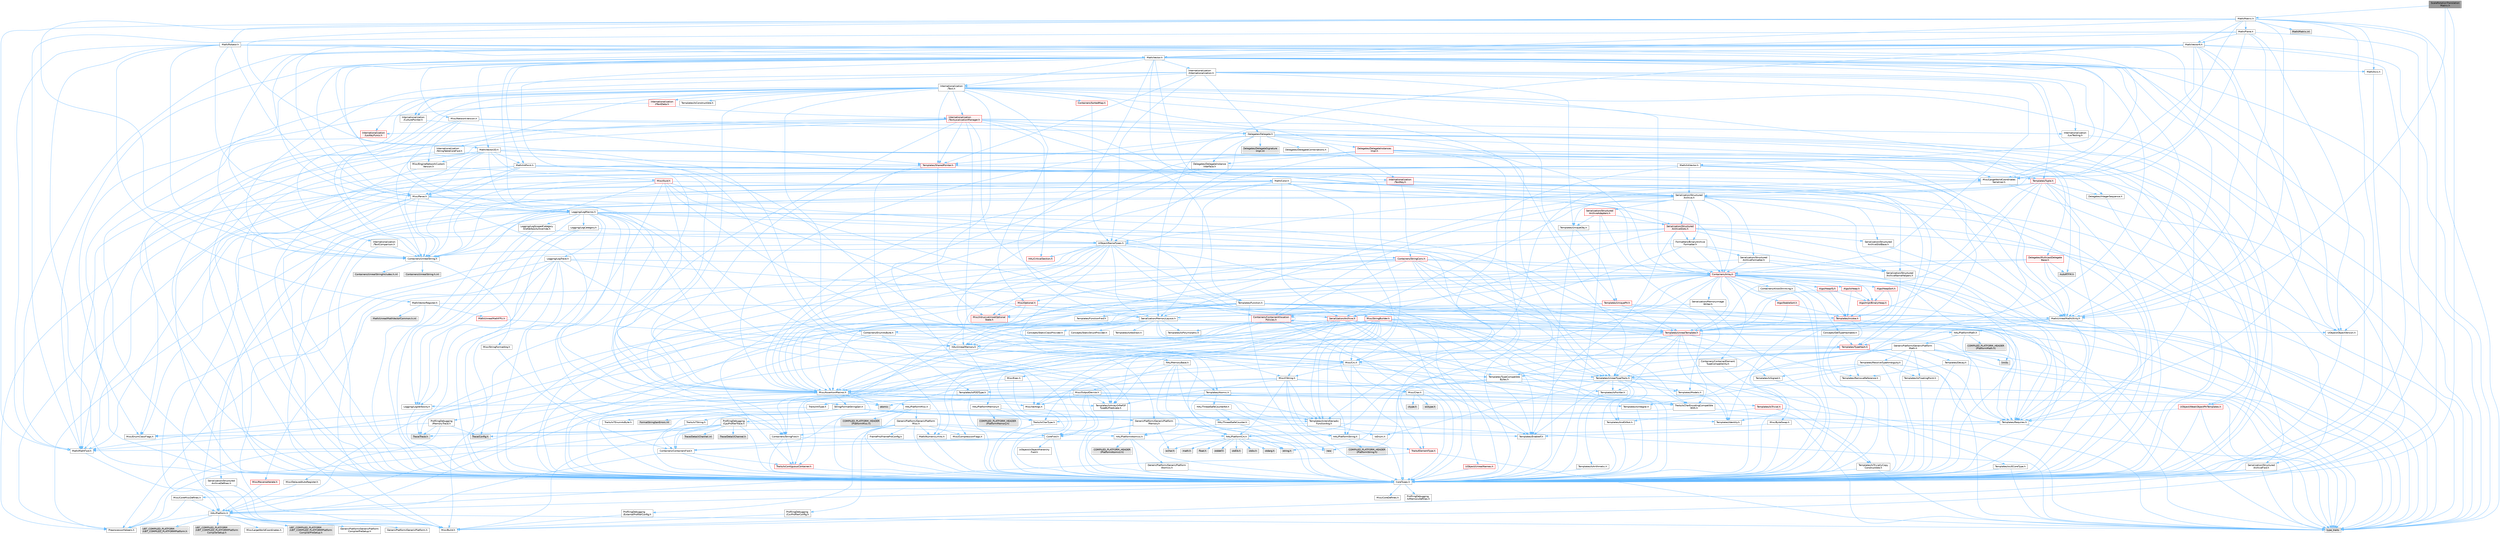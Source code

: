 digraph "ScaleRotationTranslationMatrix.h"
{
 // INTERACTIVE_SVG=YES
 // LATEX_PDF_SIZE
  bgcolor="transparent";
  edge [fontname=Helvetica,fontsize=10,labelfontname=Helvetica,labelfontsize=10];
  node [fontname=Helvetica,fontsize=10,shape=box,height=0.2,width=0.4];
  Node1 [id="Node000001",label="ScaleRotationTranslation\lMatrix.h",height=0.2,width=0.4,color="gray40", fillcolor="grey60", style="filled", fontcolor="black",tooltip=" "];
  Node1 -> Node2 [id="edge1_Node000001_Node000002",color="steelblue1",style="solid",tooltip=" "];
  Node2 [id="Node000002",label="CoreTypes.h",height=0.2,width=0.4,color="grey40", fillcolor="white", style="filled",URL="$dc/dec/CoreTypes_8h.html",tooltip=" "];
  Node2 -> Node3 [id="edge2_Node000002_Node000003",color="steelblue1",style="solid",tooltip=" "];
  Node3 [id="Node000003",label="HAL/Platform.h",height=0.2,width=0.4,color="grey40", fillcolor="white", style="filled",URL="$d9/dd0/Platform_8h.html",tooltip=" "];
  Node3 -> Node4 [id="edge3_Node000003_Node000004",color="steelblue1",style="solid",tooltip=" "];
  Node4 [id="Node000004",label="Misc/Build.h",height=0.2,width=0.4,color="grey40", fillcolor="white", style="filled",URL="$d3/dbb/Build_8h.html",tooltip=" "];
  Node3 -> Node5 [id="edge4_Node000003_Node000005",color="steelblue1",style="solid",tooltip=" "];
  Node5 [id="Node000005",label="Misc/LargeWorldCoordinates.h",height=0.2,width=0.4,color="grey40", fillcolor="white", style="filled",URL="$d2/dcb/LargeWorldCoordinates_8h.html",tooltip=" "];
  Node3 -> Node6 [id="edge5_Node000003_Node000006",color="steelblue1",style="solid",tooltip=" "];
  Node6 [id="Node000006",label="type_traits",height=0.2,width=0.4,color="grey60", fillcolor="#E0E0E0", style="filled",tooltip=" "];
  Node3 -> Node7 [id="edge6_Node000003_Node000007",color="steelblue1",style="solid",tooltip=" "];
  Node7 [id="Node000007",label="PreprocessorHelpers.h",height=0.2,width=0.4,color="grey40", fillcolor="white", style="filled",URL="$db/ddb/PreprocessorHelpers_8h.html",tooltip=" "];
  Node3 -> Node8 [id="edge7_Node000003_Node000008",color="steelblue1",style="solid",tooltip=" "];
  Node8 [id="Node000008",label="UBT_COMPILED_PLATFORM\l/UBT_COMPILED_PLATFORMPlatform\lCompilerPreSetup.h",height=0.2,width=0.4,color="grey60", fillcolor="#E0E0E0", style="filled",tooltip=" "];
  Node3 -> Node9 [id="edge8_Node000003_Node000009",color="steelblue1",style="solid",tooltip=" "];
  Node9 [id="Node000009",label="GenericPlatform/GenericPlatform\lCompilerPreSetup.h",height=0.2,width=0.4,color="grey40", fillcolor="white", style="filled",URL="$d9/dc8/GenericPlatformCompilerPreSetup_8h.html",tooltip=" "];
  Node3 -> Node10 [id="edge9_Node000003_Node000010",color="steelblue1",style="solid",tooltip=" "];
  Node10 [id="Node000010",label="GenericPlatform/GenericPlatform.h",height=0.2,width=0.4,color="grey40", fillcolor="white", style="filled",URL="$d6/d84/GenericPlatform_8h.html",tooltip=" "];
  Node3 -> Node11 [id="edge10_Node000003_Node000011",color="steelblue1",style="solid",tooltip=" "];
  Node11 [id="Node000011",label="UBT_COMPILED_PLATFORM\l/UBT_COMPILED_PLATFORMPlatform.h",height=0.2,width=0.4,color="grey60", fillcolor="#E0E0E0", style="filled",tooltip=" "];
  Node3 -> Node12 [id="edge11_Node000003_Node000012",color="steelblue1",style="solid",tooltip=" "];
  Node12 [id="Node000012",label="UBT_COMPILED_PLATFORM\l/UBT_COMPILED_PLATFORMPlatform\lCompilerSetup.h",height=0.2,width=0.4,color="grey60", fillcolor="#E0E0E0", style="filled",tooltip=" "];
  Node2 -> Node13 [id="edge12_Node000002_Node000013",color="steelblue1",style="solid",tooltip=" "];
  Node13 [id="Node000013",label="ProfilingDebugging\l/UMemoryDefines.h",height=0.2,width=0.4,color="grey40", fillcolor="white", style="filled",URL="$d2/da2/UMemoryDefines_8h.html",tooltip=" "];
  Node2 -> Node14 [id="edge13_Node000002_Node000014",color="steelblue1",style="solid",tooltip=" "];
  Node14 [id="Node000014",label="Misc/CoreMiscDefines.h",height=0.2,width=0.4,color="grey40", fillcolor="white", style="filled",URL="$da/d38/CoreMiscDefines_8h.html",tooltip=" "];
  Node14 -> Node3 [id="edge14_Node000014_Node000003",color="steelblue1",style="solid",tooltip=" "];
  Node14 -> Node7 [id="edge15_Node000014_Node000007",color="steelblue1",style="solid",tooltip=" "];
  Node2 -> Node15 [id="edge16_Node000002_Node000015",color="steelblue1",style="solid",tooltip=" "];
  Node15 [id="Node000015",label="Misc/CoreDefines.h",height=0.2,width=0.4,color="grey40", fillcolor="white", style="filled",URL="$d3/dd2/CoreDefines_8h.html",tooltip=" "];
  Node1 -> Node16 [id="edge17_Node000001_Node000016",color="steelblue1",style="solid",tooltip=" "];
  Node16 [id="Node000016",label="Math/UnrealMathUtility.h",height=0.2,width=0.4,color="grey40", fillcolor="white", style="filled",URL="$db/db8/UnrealMathUtility_8h.html",tooltip=" "];
  Node16 -> Node2 [id="edge18_Node000016_Node000002",color="steelblue1",style="solid",tooltip=" "];
  Node16 -> Node17 [id="edge19_Node000016_Node000017",color="steelblue1",style="solid",tooltip=" "];
  Node17 [id="Node000017",label="Misc/AssertionMacros.h",height=0.2,width=0.4,color="grey40", fillcolor="white", style="filled",URL="$d0/dfa/AssertionMacros_8h.html",tooltip=" "];
  Node17 -> Node2 [id="edge20_Node000017_Node000002",color="steelblue1",style="solid",tooltip=" "];
  Node17 -> Node3 [id="edge21_Node000017_Node000003",color="steelblue1",style="solid",tooltip=" "];
  Node17 -> Node18 [id="edge22_Node000017_Node000018",color="steelblue1",style="solid",tooltip=" "];
  Node18 [id="Node000018",label="HAL/PlatformMisc.h",height=0.2,width=0.4,color="grey40", fillcolor="white", style="filled",URL="$d0/df5/PlatformMisc_8h.html",tooltip=" "];
  Node18 -> Node2 [id="edge23_Node000018_Node000002",color="steelblue1",style="solid",tooltip=" "];
  Node18 -> Node19 [id="edge24_Node000018_Node000019",color="steelblue1",style="solid",tooltip=" "];
  Node19 [id="Node000019",label="GenericPlatform/GenericPlatform\lMisc.h",height=0.2,width=0.4,color="grey40", fillcolor="white", style="filled",URL="$db/d9a/GenericPlatformMisc_8h.html",tooltip=" "];
  Node19 -> Node20 [id="edge25_Node000019_Node000020",color="steelblue1",style="solid",tooltip=" "];
  Node20 [id="Node000020",label="Containers/StringFwd.h",height=0.2,width=0.4,color="grey40", fillcolor="white", style="filled",URL="$df/d37/StringFwd_8h.html",tooltip=" "];
  Node20 -> Node2 [id="edge26_Node000020_Node000002",color="steelblue1",style="solid",tooltip=" "];
  Node20 -> Node21 [id="edge27_Node000020_Node000021",color="steelblue1",style="solid",tooltip=" "];
  Node21 [id="Node000021",label="Traits/ElementType.h",height=0.2,width=0.4,color="red", fillcolor="#FFF0F0", style="filled",URL="$d5/d4f/ElementType_8h.html",tooltip=" "];
  Node21 -> Node3 [id="edge28_Node000021_Node000003",color="steelblue1",style="solid",tooltip=" "];
  Node21 -> Node6 [id="edge29_Node000021_Node000006",color="steelblue1",style="solid",tooltip=" "];
  Node20 -> Node23 [id="edge30_Node000020_Node000023",color="steelblue1",style="solid",tooltip=" "];
  Node23 [id="Node000023",label="Traits/IsContiguousContainer.h",height=0.2,width=0.4,color="red", fillcolor="#FFF0F0", style="filled",URL="$d5/d3c/IsContiguousContainer_8h.html",tooltip=" "];
  Node23 -> Node2 [id="edge31_Node000023_Node000002",color="steelblue1",style="solid",tooltip=" "];
  Node19 -> Node25 [id="edge32_Node000019_Node000025",color="steelblue1",style="solid",tooltip=" "];
  Node25 [id="Node000025",label="CoreFwd.h",height=0.2,width=0.4,color="grey40", fillcolor="white", style="filled",URL="$d1/d1e/CoreFwd_8h.html",tooltip=" "];
  Node25 -> Node2 [id="edge33_Node000025_Node000002",color="steelblue1",style="solid",tooltip=" "];
  Node25 -> Node26 [id="edge34_Node000025_Node000026",color="steelblue1",style="solid",tooltip=" "];
  Node26 [id="Node000026",label="Containers/ContainersFwd.h",height=0.2,width=0.4,color="grey40", fillcolor="white", style="filled",URL="$d4/d0a/ContainersFwd_8h.html",tooltip=" "];
  Node26 -> Node3 [id="edge35_Node000026_Node000003",color="steelblue1",style="solid",tooltip=" "];
  Node26 -> Node2 [id="edge36_Node000026_Node000002",color="steelblue1",style="solid",tooltip=" "];
  Node26 -> Node23 [id="edge37_Node000026_Node000023",color="steelblue1",style="solid",tooltip=" "];
  Node25 -> Node27 [id="edge38_Node000025_Node000027",color="steelblue1",style="solid",tooltip=" "];
  Node27 [id="Node000027",label="Math/MathFwd.h",height=0.2,width=0.4,color="grey40", fillcolor="white", style="filled",URL="$d2/d10/MathFwd_8h.html",tooltip=" "];
  Node27 -> Node3 [id="edge39_Node000027_Node000003",color="steelblue1",style="solid",tooltip=" "];
  Node25 -> Node28 [id="edge40_Node000025_Node000028",color="steelblue1",style="solid",tooltip=" "];
  Node28 [id="Node000028",label="UObject/UObjectHierarchy\lFwd.h",height=0.2,width=0.4,color="grey40", fillcolor="white", style="filled",URL="$d3/d13/UObjectHierarchyFwd_8h.html",tooltip=" "];
  Node19 -> Node2 [id="edge41_Node000019_Node000002",color="steelblue1",style="solid",tooltip=" "];
  Node19 -> Node29 [id="edge42_Node000019_Node000029",color="steelblue1",style="solid",tooltip=" "];
  Node29 [id="Node000029",label="FramePro/FrameProConfig.h",height=0.2,width=0.4,color="grey40", fillcolor="white", style="filled",URL="$d7/d90/FrameProConfig_8h.html",tooltip=" "];
  Node19 -> Node30 [id="edge43_Node000019_Node000030",color="steelblue1",style="solid",tooltip=" "];
  Node30 [id="Node000030",label="HAL/PlatformCrt.h",height=0.2,width=0.4,color="grey40", fillcolor="white", style="filled",URL="$d8/d75/PlatformCrt_8h.html",tooltip=" "];
  Node30 -> Node31 [id="edge44_Node000030_Node000031",color="steelblue1",style="solid",tooltip=" "];
  Node31 [id="Node000031",label="new",height=0.2,width=0.4,color="grey60", fillcolor="#E0E0E0", style="filled",tooltip=" "];
  Node30 -> Node32 [id="edge45_Node000030_Node000032",color="steelblue1",style="solid",tooltip=" "];
  Node32 [id="Node000032",label="wchar.h",height=0.2,width=0.4,color="grey60", fillcolor="#E0E0E0", style="filled",tooltip=" "];
  Node30 -> Node33 [id="edge46_Node000030_Node000033",color="steelblue1",style="solid",tooltip=" "];
  Node33 [id="Node000033",label="stddef.h",height=0.2,width=0.4,color="grey60", fillcolor="#E0E0E0", style="filled",tooltip=" "];
  Node30 -> Node34 [id="edge47_Node000030_Node000034",color="steelblue1",style="solid",tooltip=" "];
  Node34 [id="Node000034",label="stdlib.h",height=0.2,width=0.4,color="grey60", fillcolor="#E0E0E0", style="filled",tooltip=" "];
  Node30 -> Node35 [id="edge48_Node000030_Node000035",color="steelblue1",style="solid",tooltip=" "];
  Node35 [id="Node000035",label="stdio.h",height=0.2,width=0.4,color="grey60", fillcolor="#E0E0E0", style="filled",tooltip=" "];
  Node30 -> Node36 [id="edge49_Node000030_Node000036",color="steelblue1",style="solid",tooltip=" "];
  Node36 [id="Node000036",label="stdarg.h",height=0.2,width=0.4,color="grey60", fillcolor="#E0E0E0", style="filled",tooltip=" "];
  Node30 -> Node37 [id="edge50_Node000030_Node000037",color="steelblue1",style="solid",tooltip=" "];
  Node37 [id="Node000037",label="math.h",height=0.2,width=0.4,color="grey60", fillcolor="#E0E0E0", style="filled",tooltip=" "];
  Node30 -> Node38 [id="edge51_Node000030_Node000038",color="steelblue1",style="solid",tooltip=" "];
  Node38 [id="Node000038",label="float.h",height=0.2,width=0.4,color="grey60", fillcolor="#E0E0E0", style="filled",tooltip=" "];
  Node30 -> Node39 [id="edge52_Node000030_Node000039",color="steelblue1",style="solid",tooltip=" "];
  Node39 [id="Node000039",label="string.h",height=0.2,width=0.4,color="grey60", fillcolor="#E0E0E0", style="filled",tooltip=" "];
  Node19 -> Node40 [id="edge53_Node000019_Node000040",color="steelblue1",style="solid",tooltip=" "];
  Node40 [id="Node000040",label="Math/NumericLimits.h",height=0.2,width=0.4,color="grey40", fillcolor="white", style="filled",URL="$df/d1b/NumericLimits_8h.html",tooltip=" "];
  Node40 -> Node2 [id="edge54_Node000040_Node000002",color="steelblue1",style="solid",tooltip=" "];
  Node19 -> Node41 [id="edge55_Node000019_Node000041",color="steelblue1",style="solid",tooltip=" "];
  Node41 [id="Node000041",label="Misc/CompressionFlags.h",height=0.2,width=0.4,color="grey40", fillcolor="white", style="filled",URL="$d9/d76/CompressionFlags_8h.html",tooltip=" "];
  Node19 -> Node42 [id="edge56_Node000019_Node000042",color="steelblue1",style="solid",tooltip=" "];
  Node42 [id="Node000042",label="Misc/EnumClassFlags.h",height=0.2,width=0.4,color="grey40", fillcolor="white", style="filled",URL="$d8/de7/EnumClassFlags_8h.html",tooltip=" "];
  Node19 -> Node43 [id="edge57_Node000019_Node000043",color="steelblue1",style="solid",tooltip=" "];
  Node43 [id="Node000043",label="ProfilingDebugging\l/CsvProfilerConfig.h",height=0.2,width=0.4,color="grey40", fillcolor="white", style="filled",URL="$d3/d88/CsvProfilerConfig_8h.html",tooltip=" "];
  Node43 -> Node4 [id="edge58_Node000043_Node000004",color="steelblue1",style="solid",tooltip=" "];
  Node19 -> Node44 [id="edge59_Node000019_Node000044",color="steelblue1",style="solid",tooltip=" "];
  Node44 [id="Node000044",label="ProfilingDebugging\l/ExternalProfilerConfig.h",height=0.2,width=0.4,color="grey40", fillcolor="white", style="filled",URL="$d3/dbb/ExternalProfilerConfig_8h.html",tooltip=" "];
  Node44 -> Node4 [id="edge60_Node000044_Node000004",color="steelblue1",style="solid",tooltip=" "];
  Node18 -> Node45 [id="edge61_Node000018_Node000045",color="steelblue1",style="solid",tooltip=" "];
  Node45 [id="Node000045",label="COMPILED_PLATFORM_HEADER\l(PlatformMisc.h)",height=0.2,width=0.4,color="grey60", fillcolor="#E0E0E0", style="filled",tooltip=" "];
  Node18 -> Node46 [id="edge62_Node000018_Node000046",color="steelblue1",style="solid",tooltip=" "];
  Node46 [id="Node000046",label="ProfilingDebugging\l/CpuProfilerTrace.h",height=0.2,width=0.4,color="grey40", fillcolor="white", style="filled",URL="$da/dcb/CpuProfilerTrace_8h.html",tooltip=" "];
  Node46 -> Node2 [id="edge63_Node000046_Node000002",color="steelblue1",style="solid",tooltip=" "];
  Node46 -> Node26 [id="edge64_Node000046_Node000026",color="steelblue1",style="solid",tooltip=" "];
  Node46 -> Node47 [id="edge65_Node000046_Node000047",color="steelblue1",style="solid",tooltip=" "];
  Node47 [id="Node000047",label="HAL/PlatformAtomics.h",height=0.2,width=0.4,color="grey40", fillcolor="white", style="filled",URL="$d3/d36/PlatformAtomics_8h.html",tooltip=" "];
  Node47 -> Node2 [id="edge66_Node000047_Node000002",color="steelblue1",style="solid",tooltip=" "];
  Node47 -> Node48 [id="edge67_Node000047_Node000048",color="steelblue1",style="solid",tooltip=" "];
  Node48 [id="Node000048",label="GenericPlatform/GenericPlatform\lAtomics.h",height=0.2,width=0.4,color="grey40", fillcolor="white", style="filled",URL="$da/d72/GenericPlatformAtomics_8h.html",tooltip=" "];
  Node48 -> Node2 [id="edge68_Node000048_Node000002",color="steelblue1",style="solid",tooltip=" "];
  Node47 -> Node49 [id="edge69_Node000047_Node000049",color="steelblue1",style="solid",tooltip=" "];
  Node49 [id="Node000049",label="COMPILED_PLATFORM_HEADER\l(PlatformAtomics.h)",height=0.2,width=0.4,color="grey60", fillcolor="#E0E0E0", style="filled",tooltip=" "];
  Node46 -> Node7 [id="edge70_Node000046_Node000007",color="steelblue1",style="solid",tooltip=" "];
  Node46 -> Node4 [id="edge71_Node000046_Node000004",color="steelblue1",style="solid",tooltip=" "];
  Node46 -> Node50 [id="edge72_Node000046_Node000050",color="steelblue1",style="solid",tooltip=" "];
  Node50 [id="Node000050",label="Trace/Config.h",height=0.2,width=0.4,color="grey60", fillcolor="#E0E0E0", style="filled",tooltip=" "];
  Node46 -> Node51 [id="edge73_Node000046_Node000051",color="steelblue1",style="solid",tooltip=" "];
  Node51 [id="Node000051",label="Trace/Detail/Channel.h",height=0.2,width=0.4,color="grey60", fillcolor="#E0E0E0", style="filled",tooltip=" "];
  Node46 -> Node52 [id="edge74_Node000046_Node000052",color="steelblue1",style="solid",tooltip=" "];
  Node52 [id="Node000052",label="Trace/Detail/Channel.inl",height=0.2,width=0.4,color="grey60", fillcolor="#E0E0E0", style="filled",tooltip=" "];
  Node46 -> Node53 [id="edge75_Node000046_Node000053",color="steelblue1",style="solid",tooltip=" "];
  Node53 [id="Node000053",label="Trace/Trace.h",height=0.2,width=0.4,color="grey60", fillcolor="#E0E0E0", style="filled",tooltip=" "];
  Node17 -> Node7 [id="edge76_Node000017_Node000007",color="steelblue1",style="solid",tooltip=" "];
  Node17 -> Node54 [id="edge77_Node000017_Node000054",color="steelblue1",style="solid",tooltip=" "];
  Node54 [id="Node000054",label="Templates/EnableIf.h",height=0.2,width=0.4,color="grey40", fillcolor="white", style="filled",URL="$d7/d60/EnableIf_8h.html",tooltip=" "];
  Node54 -> Node2 [id="edge78_Node000054_Node000002",color="steelblue1",style="solid",tooltip=" "];
  Node17 -> Node55 [id="edge79_Node000017_Node000055",color="steelblue1",style="solid",tooltip=" "];
  Node55 [id="Node000055",label="Templates/IsArrayOrRefOf\lTypeByPredicate.h",height=0.2,width=0.4,color="grey40", fillcolor="white", style="filled",URL="$d6/da1/IsArrayOrRefOfTypeByPredicate_8h.html",tooltip=" "];
  Node55 -> Node2 [id="edge80_Node000055_Node000002",color="steelblue1",style="solid",tooltip=" "];
  Node17 -> Node56 [id="edge81_Node000017_Node000056",color="steelblue1",style="solid",tooltip=" "];
  Node56 [id="Node000056",label="Templates/IsValidVariadic\lFunctionArg.h",height=0.2,width=0.4,color="grey40", fillcolor="white", style="filled",URL="$d0/dc8/IsValidVariadicFunctionArg_8h.html",tooltip=" "];
  Node56 -> Node2 [id="edge82_Node000056_Node000002",color="steelblue1",style="solid",tooltip=" "];
  Node56 -> Node57 [id="edge83_Node000056_Node000057",color="steelblue1",style="solid",tooltip=" "];
  Node57 [id="Node000057",label="IsEnum.h",height=0.2,width=0.4,color="grey40", fillcolor="white", style="filled",URL="$d4/de5/IsEnum_8h.html",tooltip=" "];
  Node56 -> Node6 [id="edge84_Node000056_Node000006",color="steelblue1",style="solid",tooltip=" "];
  Node17 -> Node58 [id="edge85_Node000017_Node000058",color="steelblue1",style="solid",tooltip=" "];
  Node58 [id="Node000058",label="Traits/IsCharEncodingCompatible\lWith.h",height=0.2,width=0.4,color="grey40", fillcolor="white", style="filled",URL="$df/dd1/IsCharEncodingCompatibleWith_8h.html",tooltip=" "];
  Node58 -> Node6 [id="edge86_Node000058_Node000006",color="steelblue1",style="solid",tooltip=" "];
  Node58 -> Node59 [id="edge87_Node000058_Node000059",color="steelblue1",style="solid",tooltip=" "];
  Node59 [id="Node000059",label="Traits/IsCharType.h",height=0.2,width=0.4,color="grey40", fillcolor="white", style="filled",URL="$db/d51/IsCharType_8h.html",tooltip=" "];
  Node59 -> Node2 [id="edge88_Node000059_Node000002",color="steelblue1",style="solid",tooltip=" "];
  Node17 -> Node60 [id="edge89_Node000017_Node000060",color="steelblue1",style="solid",tooltip=" "];
  Node60 [id="Node000060",label="Misc/VarArgs.h",height=0.2,width=0.4,color="grey40", fillcolor="white", style="filled",URL="$d5/d6f/VarArgs_8h.html",tooltip=" "];
  Node60 -> Node2 [id="edge90_Node000060_Node000002",color="steelblue1",style="solid",tooltip=" "];
  Node17 -> Node61 [id="edge91_Node000017_Node000061",color="steelblue1",style="solid",tooltip=" "];
  Node61 [id="Node000061",label="String/FormatStringSan.h",height=0.2,width=0.4,color="grey40", fillcolor="white", style="filled",URL="$d3/d8b/FormatStringSan_8h.html",tooltip=" "];
  Node61 -> Node6 [id="edge92_Node000061_Node000006",color="steelblue1",style="solid",tooltip=" "];
  Node61 -> Node2 [id="edge93_Node000061_Node000002",color="steelblue1",style="solid",tooltip=" "];
  Node61 -> Node62 [id="edge94_Node000061_Node000062",color="steelblue1",style="solid",tooltip=" "];
  Node62 [id="Node000062",label="Templates/Requires.h",height=0.2,width=0.4,color="grey40", fillcolor="white", style="filled",URL="$dc/d96/Requires_8h.html",tooltip=" "];
  Node62 -> Node54 [id="edge95_Node000062_Node000054",color="steelblue1",style="solid",tooltip=" "];
  Node62 -> Node6 [id="edge96_Node000062_Node000006",color="steelblue1",style="solid",tooltip=" "];
  Node61 -> Node63 [id="edge97_Node000061_Node000063",color="steelblue1",style="solid",tooltip=" "];
  Node63 [id="Node000063",label="Templates/Identity.h",height=0.2,width=0.4,color="grey40", fillcolor="white", style="filled",URL="$d0/dd5/Identity_8h.html",tooltip=" "];
  Node61 -> Node56 [id="edge98_Node000061_Node000056",color="steelblue1",style="solid",tooltip=" "];
  Node61 -> Node59 [id="edge99_Node000061_Node000059",color="steelblue1",style="solid",tooltip=" "];
  Node61 -> Node64 [id="edge100_Node000061_Node000064",color="steelblue1",style="solid",tooltip=" "];
  Node64 [id="Node000064",label="Traits/IsTEnumAsByte.h",height=0.2,width=0.4,color="grey40", fillcolor="white", style="filled",URL="$d1/de6/IsTEnumAsByte_8h.html",tooltip=" "];
  Node61 -> Node65 [id="edge101_Node000061_Node000065",color="steelblue1",style="solid",tooltip=" "];
  Node65 [id="Node000065",label="Traits/IsTString.h",height=0.2,width=0.4,color="grey40", fillcolor="white", style="filled",URL="$d0/df8/IsTString_8h.html",tooltip=" "];
  Node65 -> Node26 [id="edge102_Node000065_Node000026",color="steelblue1",style="solid",tooltip=" "];
  Node61 -> Node26 [id="edge103_Node000061_Node000026",color="steelblue1",style="solid",tooltip=" "];
  Node61 -> Node66 [id="edge104_Node000061_Node000066",color="steelblue1",style="solid",tooltip=" "];
  Node66 [id="Node000066",label="FormatStringSanErrors.inl",height=0.2,width=0.4,color="grey60", fillcolor="#E0E0E0", style="filled",tooltip=" "];
  Node17 -> Node67 [id="edge105_Node000017_Node000067",color="steelblue1",style="solid",tooltip=" "];
  Node67 [id="Node000067",label="atomic",height=0.2,width=0.4,color="grey60", fillcolor="#E0E0E0", style="filled",tooltip=" "];
  Node16 -> Node68 [id="edge106_Node000016_Node000068",color="steelblue1",style="solid",tooltip=" "];
  Node68 [id="Node000068",label="HAL/PlatformMath.h",height=0.2,width=0.4,color="grey40", fillcolor="white", style="filled",URL="$dc/d53/PlatformMath_8h.html",tooltip=" "];
  Node68 -> Node2 [id="edge107_Node000068_Node000002",color="steelblue1",style="solid",tooltip=" "];
  Node68 -> Node69 [id="edge108_Node000068_Node000069",color="steelblue1",style="solid",tooltip=" "];
  Node69 [id="Node000069",label="GenericPlatform/GenericPlatform\lMath.h",height=0.2,width=0.4,color="grey40", fillcolor="white", style="filled",URL="$d5/d79/GenericPlatformMath_8h.html",tooltip=" "];
  Node69 -> Node2 [id="edge109_Node000069_Node000002",color="steelblue1",style="solid",tooltip=" "];
  Node69 -> Node26 [id="edge110_Node000069_Node000026",color="steelblue1",style="solid",tooltip=" "];
  Node69 -> Node30 [id="edge111_Node000069_Node000030",color="steelblue1",style="solid",tooltip=" "];
  Node69 -> Node70 [id="edge112_Node000069_Node000070",color="steelblue1",style="solid",tooltip=" "];
  Node70 [id="Node000070",label="Templates/AndOrNot.h",height=0.2,width=0.4,color="grey40", fillcolor="white", style="filled",URL="$db/d0a/AndOrNot_8h.html",tooltip=" "];
  Node70 -> Node2 [id="edge113_Node000070_Node000002",color="steelblue1",style="solid",tooltip=" "];
  Node69 -> Node71 [id="edge114_Node000069_Node000071",color="steelblue1",style="solid",tooltip=" "];
  Node71 [id="Node000071",label="Templates/Decay.h",height=0.2,width=0.4,color="grey40", fillcolor="white", style="filled",URL="$dd/d0f/Decay_8h.html",tooltip=" "];
  Node71 -> Node2 [id="edge115_Node000071_Node000002",color="steelblue1",style="solid",tooltip=" "];
  Node71 -> Node72 [id="edge116_Node000071_Node000072",color="steelblue1",style="solid",tooltip=" "];
  Node72 [id="Node000072",label="Templates/RemoveReference.h",height=0.2,width=0.4,color="grey40", fillcolor="white", style="filled",URL="$da/dbe/RemoveReference_8h.html",tooltip=" "];
  Node72 -> Node2 [id="edge117_Node000072_Node000002",color="steelblue1",style="solid",tooltip=" "];
  Node71 -> Node6 [id="edge118_Node000071_Node000006",color="steelblue1",style="solid",tooltip=" "];
  Node69 -> Node73 [id="edge119_Node000069_Node000073",color="steelblue1",style="solid",tooltip=" "];
  Node73 [id="Node000073",label="Templates/IsFloatingPoint.h",height=0.2,width=0.4,color="grey40", fillcolor="white", style="filled",URL="$d3/d11/IsFloatingPoint_8h.html",tooltip=" "];
  Node73 -> Node2 [id="edge120_Node000073_Node000002",color="steelblue1",style="solid",tooltip=" "];
  Node69 -> Node74 [id="edge121_Node000069_Node000074",color="steelblue1",style="solid",tooltip=" "];
  Node74 [id="Node000074",label="Templates/UnrealTypeTraits.h",height=0.2,width=0.4,color="grey40", fillcolor="white", style="filled",URL="$d2/d2d/UnrealTypeTraits_8h.html",tooltip=" "];
  Node74 -> Node2 [id="edge122_Node000074_Node000002",color="steelblue1",style="solid",tooltip=" "];
  Node74 -> Node75 [id="edge123_Node000074_Node000075",color="steelblue1",style="solid",tooltip=" "];
  Node75 [id="Node000075",label="Templates/IsPointer.h",height=0.2,width=0.4,color="grey40", fillcolor="white", style="filled",URL="$d7/d05/IsPointer_8h.html",tooltip=" "];
  Node75 -> Node2 [id="edge124_Node000075_Node000002",color="steelblue1",style="solid",tooltip=" "];
  Node74 -> Node17 [id="edge125_Node000074_Node000017",color="steelblue1",style="solid",tooltip=" "];
  Node74 -> Node70 [id="edge126_Node000074_Node000070",color="steelblue1",style="solid",tooltip=" "];
  Node74 -> Node54 [id="edge127_Node000074_Node000054",color="steelblue1",style="solid",tooltip=" "];
  Node74 -> Node76 [id="edge128_Node000074_Node000076",color="steelblue1",style="solid",tooltip=" "];
  Node76 [id="Node000076",label="Templates/IsArithmetic.h",height=0.2,width=0.4,color="grey40", fillcolor="white", style="filled",URL="$d2/d5d/IsArithmetic_8h.html",tooltip=" "];
  Node76 -> Node2 [id="edge129_Node000076_Node000002",color="steelblue1",style="solid",tooltip=" "];
  Node74 -> Node57 [id="edge130_Node000074_Node000057",color="steelblue1",style="solid",tooltip=" "];
  Node74 -> Node77 [id="edge131_Node000074_Node000077",color="steelblue1",style="solid",tooltip=" "];
  Node77 [id="Node000077",label="Templates/Models.h",height=0.2,width=0.4,color="grey40", fillcolor="white", style="filled",URL="$d3/d0c/Models_8h.html",tooltip=" "];
  Node77 -> Node63 [id="edge132_Node000077_Node000063",color="steelblue1",style="solid",tooltip=" "];
  Node74 -> Node78 [id="edge133_Node000074_Node000078",color="steelblue1",style="solid",tooltip=" "];
  Node78 [id="Node000078",label="Templates/IsPODType.h",height=0.2,width=0.4,color="grey40", fillcolor="white", style="filled",URL="$d7/db1/IsPODType_8h.html",tooltip=" "];
  Node78 -> Node2 [id="edge134_Node000078_Node000002",color="steelblue1",style="solid",tooltip=" "];
  Node74 -> Node79 [id="edge135_Node000074_Node000079",color="steelblue1",style="solid",tooltip=" "];
  Node79 [id="Node000079",label="Templates/IsUECoreType.h",height=0.2,width=0.4,color="grey40", fillcolor="white", style="filled",URL="$d1/db8/IsUECoreType_8h.html",tooltip=" "];
  Node79 -> Node2 [id="edge136_Node000079_Node000002",color="steelblue1",style="solid",tooltip=" "];
  Node79 -> Node6 [id="edge137_Node000079_Node000006",color="steelblue1",style="solid",tooltip=" "];
  Node74 -> Node80 [id="edge138_Node000074_Node000080",color="steelblue1",style="solid",tooltip=" "];
  Node80 [id="Node000080",label="Templates/IsTriviallyCopy\lConstructible.h",height=0.2,width=0.4,color="grey40", fillcolor="white", style="filled",URL="$d3/d78/IsTriviallyCopyConstructible_8h.html",tooltip=" "];
  Node80 -> Node2 [id="edge139_Node000080_Node000002",color="steelblue1",style="solid",tooltip=" "];
  Node80 -> Node6 [id="edge140_Node000080_Node000006",color="steelblue1",style="solid",tooltip=" "];
  Node69 -> Node62 [id="edge141_Node000069_Node000062",color="steelblue1",style="solid",tooltip=" "];
  Node69 -> Node81 [id="edge142_Node000069_Node000081",color="steelblue1",style="solid",tooltip=" "];
  Node81 [id="Node000081",label="Templates/ResolveTypeAmbiguity.h",height=0.2,width=0.4,color="grey40", fillcolor="white", style="filled",URL="$df/d1f/ResolveTypeAmbiguity_8h.html",tooltip=" "];
  Node81 -> Node2 [id="edge143_Node000081_Node000002",color="steelblue1",style="solid",tooltip=" "];
  Node81 -> Node73 [id="edge144_Node000081_Node000073",color="steelblue1",style="solid",tooltip=" "];
  Node81 -> Node74 [id="edge145_Node000081_Node000074",color="steelblue1",style="solid",tooltip=" "];
  Node81 -> Node82 [id="edge146_Node000081_Node000082",color="steelblue1",style="solid",tooltip=" "];
  Node82 [id="Node000082",label="Templates/IsSigned.h",height=0.2,width=0.4,color="grey40", fillcolor="white", style="filled",URL="$d8/dd8/IsSigned_8h.html",tooltip=" "];
  Node82 -> Node2 [id="edge147_Node000082_Node000002",color="steelblue1",style="solid",tooltip=" "];
  Node81 -> Node83 [id="edge148_Node000081_Node000083",color="steelblue1",style="solid",tooltip=" "];
  Node83 [id="Node000083",label="Templates/IsIntegral.h",height=0.2,width=0.4,color="grey40", fillcolor="white", style="filled",URL="$da/d64/IsIntegral_8h.html",tooltip=" "];
  Node83 -> Node2 [id="edge149_Node000083_Node000002",color="steelblue1",style="solid",tooltip=" "];
  Node81 -> Node62 [id="edge150_Node000081_Node000062",color="steelblue1",style="solid",tooltip=" "];
  Node69 -> Node84 [id="edge151_Node000069_Node000084",color="steelblue1",style="solid",tooltip=" "];
  Node84 [id="Node000084",label="Templates/TypeCompatible\lBytes.h",height=0.2,width=0.4,color="grey40", fillcolor="white", style="filled",URL="$df/d0a/TypeCompatibleBytes_8h.html",tooltip=" "];
  Node84 -> Node2 [id="edge152_Node000084_Node000002",color="steelblue1",style="solid",tooltip=" "];
  Node84 -> Node39 [id="edge153_Node000084_Node000039",color="steelblue1",style="solid",tooltip=" "];
  Node84 -> Node31 [id="edge154_Node000084_Node000031",color="steelblue1",style="solid",tooltip=" "];
  Node84 -> Node6 [id="edge155_Node000084_Node000006",color="steelblue1",style="solid",tooltip=" "];
  Node69 -> Node85 [id="edge156_Node000069_Node000085",color="steelblue1",style="solid",tooltip=" "];
  Node85 [id="Node000085",label="limits",height=0.2,width=0.4,color="grey60", fillcolor="#E0E0E0", style="filled",tooltip=" "];
  Node69 -> Node6 [id="edge157_Node000069_Node000006",color="steelblue1",style="solid",tooltip=" "];
  Node68 -> Node86 [id="edge158_Node000068_Node000086",color="steelblue1",style="solid",tooltip=" "];
  Node86 [id="Node000086",label="COMPILED_PLATFORM_HEADER\l(PlatformMath.h)",height=0.2,width=0.4,color="grey60", fillcolor="#E0E0E0", style="filled",tooltip=" "];
  Node16 -> Node27 [id="edge159_Node000016_Node000027",color="steelblue1",style="solid",tooltip=" "];
  Node16 -> Node63 [id="edge160_Node000016_Node000063",color="steelblue1",style="solid",tooltip=" "];
  Node16 -> Node62 [id="edge161_Node000016_Node000062",color="steelblue1",style="solid",tooltip=" "];
  Node1 -> Node87 [id="edge162_Node000001_Node000087",color="steelblue1",style="solid",tooltip=" "];
  Node87 [id="Node000087",label="Math/Matrix.h",height=0.2,width=0.4,color="grey40", fillcolor="white", style="filled",URL="$d3/db1/Matrix_8h.html",tooltip=" "];
  Node87 -> Node2 [id="edge163_Node000087_Node000002",color="steelblue1",style="solid",tooltip=" "];
  Node87 -> Node88 [id="edge164_Node000087_Node000088",color="steelblue1",style="solid",tooltip=" "];
  Node88 [id="Node000088",label="HAL/UnrealMemory.h",height=0.2,width=0.4,color="grey40", fillcolor="white", style="filled",URL="$d9/d96/UnrealMemory_8h.html",tooltip=" "];
  Node88 -> Node2 [id="edge165_Node000088_Node000002",color="steelblue1",style="solid",tooltip=" "];
  Node88 -> Node89 [id="edge166_Node000088_Node000089",color="steelblue1",style="solid",tooltip=" "];
  Node89 [id="Node000089",label="GenericPlatform/GenericPlatform\lMemory.h",height=0.2,width=0.4,color="grey40", fillcolor="white", style="filled",URL="$dd/d22/GenericPlatformMemory_8h.html",tooltip=" "];
  Node89 -> Node25 [id="edge167_Node000089_Node000025",color="steelblue1",style="solid",tooltip=" "];
  Node89 -> Node2 [id="edge168_Node000089_Node000002",color="steelblue1",style="solid",tooltip=" "];
  Node89 -> Node90 [id="edge169_Node000089_Node000090",color="steelblue1",style="solid",tooltip=" "];
  Node90 [id="Node000090",label="HAL/PlatformString.h",height=0.2,width=0.4,color="grey40", fillcolor="white", style="filled",URL="$db/db5/PlatformString_8h.html",tooltip=" "];
  Node90 -> Node2 [id="edge170_Node000090_Node000002",color="steelblue1",style="solid",tooltip=" "];
  Node90 -> Node91 [id="edge171_Node000090_Node000091",color="steelblue1",style="solid",tooltip=" "];
  Node91 [id="Node000091",label="COMPILED_PLATFORM_HEADER\l(PlatformString.h)",height=0.2,width=0.4,color="grey60", fillcolor="#E0E0E0", style="filled",tooltip=" "];
  Node89 -> Node39 [id="edge172_Node000089_Node000039",color="steelblue1",style="solid",tooltip=" "];
  Node89 -> Node32 [id="edge173_Node000089_Node000032",color="steelblue1",style="solid",tooltip=" "];
  Node88 -> Node92 [id="edge174_Node000088_Node000092",color="steelblue1",style="solid",tooltip=" "];
  Node92 [id="Node000092",label="HAL/MemoryBase.h",height=0.2,width=0.4,color="grey40", fillcolor="white", style="filled",URL="$d6/d9f/MemoryBase_8h.html",tooltip=" "];
  Node92 -> Node2 [id="edge175_Node000092_Node000002",color="steelblue1",style="solid",tooltip=" "];
  Node92 -> Node47 [id="edge176_Node000092_Node000047",color="steelblue1",style="solid",tooltip=" "];
  Node92 -> Node30 [id="edge177_Node000092_Node000030",color="steelblue1",style="solid",tooltip=" "];
  Node92 -> Node93 [id="edge178_Node000092_Node000093",color="steelblue1",style="solid",tooltip=" "];
  Node93 [id="Node000093",label="Misc/Exec.h",height=0.2,width=0.4,color="grey40", fillcolor="white", style="filled",URL="$de/ddb/Exec_8h.html",tooltip=" "];
  Node93 -> Node2 [id="edge179_Node000093_Node000002",color="steelblue1",style="solid",tooltip=" "];
  Node93 -> Node17 [id="edge180_Node000093_Node000017",color="steelblue1",style="solid",tooltip=" "];
  Node92 -> Node94 [id="edge181_Node000092_Node000094",color="steelblue1",style="solid",tooltip=" "];
  Node94 [id="Node000094",label="Misc/OutputDevice.h",height=0.2,width=0.4,color="grey40", fillcolor="white", style="filled",URL="$d7/d32/OutputDevice_8h.html",tooltip=" "];
  Node94 -> Node25 [id="edge182_Node000094_Node000025",color="steelblue1",style="solid",tooltip=" "];
  Node94 -> Node2 [id="edge183_Node000094_Node000002",color="steelblue1",style="solid",tooltip=" "];
  Node94 -> Node95 [id="edge184_Node000094_Node000095",color="steelblue1",style="solid",tooltip=" "];
  Node95 [id="Node000095",label="Logging/LogVerbosity.h",height=0.2,width=0.4,color="grey40", fillcolor="white", style="filled",URL="$d2/d8f/LogVerbosity_8h.html",tooltip=" "];
  Node95 -> Node2 [id="edge185_Node000095_Node000002",color="steelblue1",style="solid",tooltip=" "];
  Node94 -> Node60 [id="edge186_Node000094_Node000060",color="steelblue1",style="solid",tooltip=" "];
  Node94 -> Node55 [id="edge187_Node000094_Node000055",color="steelblue1",style="solid",tooltip=" "];
  Node94 -> Node56 [id="edge188_Node000094_Node000056",color="steelblue1",style="solid",tooltip=" "];
  Node94 -> Node58 [id="edge189_Node000094_Node000058",color="steelblue1",style="solid",tooltip=" "];
  Node92 -> Node96 [id="edge190_Node000092_Node000096",color="steelblue1",style="solid",tooltip=" "];
  Node96 [id="Node000096",label="Templates/Atomic.h",height=0.2,width=0.4,color="grey40", fillcolor="white", style="filled",URL="$d3/d91/Atomic_8h.html",tooltip=" "];
  Node96 -> Node97 [id="edge191_Node000096_Node000097",color="steelblue1",style="solid",tooltip=" "];
  Node97 [id="Node000097",label="HAL/ThreadSafeCounter.h",height=0.2,width=0.4,color="grey40", fillcolor="white", style="filled",URL="$dc/dc9/ThreadSafeCounter_8h.html",tooltip=" "];
  Node97 -> Node2 [id="edge192_Node000097_Node000002",color="steelblue1",style="solid",tooltip=" "];
  Node97 -> Node47 [id="edge193_Node000097_Node000047",color="steelblue1",style="solid",tooltip=" "];
  Node96 -> Node98 [id="edge194_Node000096_Node000098",color="steelblue1",style="solid",tooltip=" "];
  Node98 [id="Node000098",label="HAL/ThreadSafeCounter64.h",height=0.2,width=0.4,color="grey40", fillcolor="white", style="filled",URL="$d0/d12/ThreadSafeCounter64_8h.html",tooltip=" "];
  Node98 -> Node2 [id="edge195_Node000098_Node000002",color="steelblue1",style="solid",tooltip=" "];
  Node98 -> Node97 [id="edge196_Node000098_Node000097",color="steelblue1",style="solid",tooltip=" "];
  Node96 -> Node83 [id="edge197_Node000096_Node000083",color="steelblue1",style="solid",tooltip=" "];
  Node96 -> Node99 [id="edge198_Node000096_Node000099",color="steelblue1",style="solid",tooltip=" "];
  Node99 [id="Node000099",label="Templates/IsTrivial.h",height=0.2,width=0.4,color="red", fillcolor="#FFF0F0", style="filled",URL="$da/d4c/IsTrivial_8h.html",tooltip=" "];
  Node99 -> Node70 [id="edge199_Node000099_Node000070",color="steelblue1",style="solid",tooltip=" "];
  Node99 -> Node80 [id="edge200_Node000099_Node000080",color="steelblue1",style="solid",tooltip=" "];
  Node99 -> Node6 [id="edge201_Node000099_Node000006",color="steelblue1",style="solid",tooltip=" "];
  Node96 -> Node101 [id="edge202_Node000096_Node000101",color="steelblue1",style="solid",tooltip=" "];
  Node101 [id="Node000101",label="Traits/IntType.h",height=0.2,width=0.4,color="grey40", fillcolor="white", style="filled",URL="$d7/deb/IntType_8h.html",tooltip=" "];
  Node101 -> Node3 [id="edge203_Node000101_Node000003",color="steelblue1",style="solid",tooltip=" "];
  Node96 -> Node67 [id="edge204_Node000096_Node000067",color="steelblue1",style="solid",tooltip=" "];
  Node88 -> Node102 [id="edge205_Node000088_Node000102",color="steelblue1",style="solid",tooltip=" "];
  Node102 [id="Node000102",label="HAL/PlatformMemory.h",height=0.2,width=0.4,color="grey40", fillcolor="white", style="filled",URL="$de/d68/PlatformMemory_8h.html",tooltip=" "];
  Node102 -> Node2 [id="edge206_Node000102_Node000002",color="steelblue1",style="solid",tooltip=" "];
  Node102 -> Node89 [id="edge207_Node000102_Node000089",color="steelblue1",style="solid",tooltip=" "];
  Node102 -> Node103 [id="edge208_Node000102_Node000103",color="steelblue1",style="solid",tooltip=" "];
  Node103 [id="Node000103",label="COMPILED_PLATFORM_HEADER\l(PlatformMemory.h)",height=0.2,width=0.4,color="grey60", fillcolor="#E0E0E0", style="filled",tooltip=" "];
  Node88 -> Node104 [id="edge209_Node000088_Node000104",color="steelblue1",style="solid",tooltip=" "];
  Node104 [id="Node000104",label="ProfilingDebugging\l/MemoryTrace.h",height=0.2,width=0.4,color="grey40", fillcolor="white", style="filled",URL="$da/dd7/MemoryTrace_8h.html",tooltip=" "];
  Node104 -> Node3 [id="edge210_Node000104_Node000003",color="steelblue1",style="solid",tooltip=" "];
  Node104 -> Node42 [id="edge211_Node000104_Node000042",color="steelblue1",style="solid",tooltip=" "];
  Node104 -> Node50 [id="edge212_Node000104_Node000050",color="steelblue1",style="solid",tooltip=" "];
  Node104 -> Node53 [id="edge213_Node000104_Node000053",color="steelblue1",style="solid",tooltip=" "];
  Node88 -> Node75 [id="edge214_Node000088_Node000075",color="steelblue1",style="solid",tooltip=" "];
  Node87 -> Node16 [id="edge215_Node000087_Node000016",color="steelblue1",style="solid",tooltip=" "];
  Node87 -> Node105 [id="edge216_Node000087_Node000105",color="steelblue1",style="solid",tooltip=" "];
  Node105 [id="Node000105",label="Containers/UnrealString.h",height=0.2,width=0.4,color="grey40", fillcolor="white", style="filled",URL="$d5/dba/UnrealString_8h.html",tooltip=" "];
  Node105 -> Node106 [id="edge217_Node000105_Node000106",color="steelblue1",style="solid",tooltip=" "];
  Node106 [id="Node000106",label="Containers/UnrealStringIncludes.h.inl",height=0.2,width=0.4,color="grey60", fillcolor="#E0E0E0", style="filled",tooltip=" "];
  Node105 -> Node107 [id="edge218_Node000105_Node000107",color="steelblue1",style="solid",tooltip=" "];
  Node107 [id="Node000107",label="Containers/UnrealString.h.inl",height=0.2,width=0.4,color="grey60", fillcolor="#E0E0E0", style="filled",tooltip=" "];
  Node105 -> Node108 [id="edge219_Node000105_Node000108",color="steelblue1",style="solid",tooltip=" "];
  Node108 [id="Node000108",label="Misc/StringFormatArg.h",height=0.2,width=0.4,color="grey40", fillcolor="white", style="filled",URL="$d2/d16/StringFormatArg_8h.html",tooltip=" "];
  Node108 -> Node26 [id="edge220_Node000108_Node000026",color="steelblue1",style="solid",tooltip=" "];
  Node87 -> Node27 [id="edge221_Node000087_Node000027",color="steelblue1",style="solid",tooltip=" "];
  Node87 -> Node109 [id="edge222_Node000087_Node000109",color="steelblue1",style="solid",tooltip=" "];
  Node109 [id="Node000109",label="Math/Vector.h",height=0.2,width=0.4,color="grey40", fillcolor="white", style="filled",URL="$d6/dbe/Vector_8h.html",tooltip=" "];
  Node109 -> Node2 [id="edge223_Node000109_Node000002",color="steelblue1",style="solid",tooltip=" "];
  Node109 -> Node17 [id="edge224_Node000109_Node000017",color="steelblue1",style="solid",tooltip=" "];
  Node109 -> Node27 [id="edge225_Node000109_Node000027",color="steelblue1",style="solid",tooltip=" "];
  Node109 -> Node40 [id="edge226_Node000109_Node000040",color="steelblue1",style="solid",tooltip=" "];
  Node109 -> Node110 [id="edge227_Node000109_Node000110",color="steelblue1",style="solid",tooltip=" "];
  Node110 [id="Node000110",label="Misc/Crc.h",height=0.2,width=0.4,color="grey40", fillcolor="white", style="filled",URL="$d4/dd2/Crc_8h.html",tooltip=" "];
  Node110 -> Node2 [id="edge228_Node000110_Node000002",color="steelblue1",style="solid",tooltip=" "];
  Node110 -> Node90 [id="edge229_Node000110_Node000090",color="steelblue1",style="solid",tooltip=" "];
  Node110 -> Node17 [id="edge230_Node000110_Node000017",color="steelblue1",style="solid",tooltip=" "];
  Node110 -> Node111 [id="edge231_Node000110_Node000111",color="steelblue1",style="solid",tooltip=" "];
  Node111 [id="Node000111",label="Misc/CString.h",height=0.2,width=0.4,color="grey40", fillcolor="white", style="filled",URL="$d2/d49/CString_8h.html",tooltip=" "];
  Node111 -> Node2 [id="edge232_Node000111_Node000002",color="steelblue1",style="solid",tooltip=" "];
  Node111 -> Node30 [id="edge233_Node000111_Node000030",color="steelblue1",style="solid",tooltip=" "];
  Node111 -> Node90 [id="edge234_Node000111_Node000090",color="steelblue1",style="solid",tooltip=" "];
  Node111 -> Node17 [id="edge235_Node000111_Node000017",color="steelblue1",style="solid",tooltip=" "];
  Node111 -> Node112 [id="edge236_Node000111_Node000112",color="steelblue1",style="solid",tooltip=" "];
  Node112 [id="Node000112",label="Misc/Char.h",height=0.2,width=0.4,color="grey40", fillcolor="white", style="filled",URL="$d0/d58/Char_8h.html",tooltip=" "];
  Node112 -> Node2 [id="edge237_Node000112_Node000002",color="steelblue1",style="solid",tooltip=" "];
  Node112 -> Node101 [id="edge238_Node000112_Node000101",color="steelblue1",style="solid",tooltip=" "];
  Node112 -> Node113 [id="edge239_Node000112_Node000113",color="steelblue1",style="solid",tooltip=" "];
  Node113 [id="Node000113",label="ctype.h",height=0.2,width=0.4,color="grey60", fillcolor="#E0E0E0", style="filled",tooltip=" "];
  Node112 -> Node114 [id="edge240_Node000112_Node000114",color="steelblue1",style="solid",tooltip=" "];
  Node114 [id="Node000114",label="wctype.h",height=0.2,width=0.4,color="grey60", fillcolor="#E0E0E0", style="filled",tooltip=" "];
  Node112 -> Node6 [id="edge241_Node000112_Node000006",color="steelblue1",style="solid",tooltip=" "];
  Node111 -> Node60 [id="edge242_Node000111_Node000060",color="steelblue1",style="solid",tooltip=" "];
  Node111 -> Node55 [id="edge243_Node000111_Node000055",color="steelblue1",style="solid",tooltip=" "];
  Node111 -> Node56 [id="edge244_Node000111_Node000056",color="steelblue1",style="solid",tooltip=" "];
  Node111 -> Node58 [id="edge245_Node000111_Node000058",color="steelblue1",style="solid",tooltip=" "];
  Node110 -> Node112 [id="edge246_Node000110_Node000112",color="steelblue1",style="solid",tooltip=" "];
  Node110 -> Node74 [id="edge247_Node000110_Node000074",color="steelblue1",style="solid",tooltip=" "];
  Node110 -> Node59 [id="edge248_Node000110_Node000059",color="steelblue1",style="solid",tooltip=" "];
  Node109 -> Node16 [id="edge249_Node000109_Node000016",color="steelblue1",style="solid",tooltip=" "];
  Node109 -> Node105 [id="edge250_Node000109_Node000105",color="steelblue1",style="solid",tooltip=" "];
  Node109 -> Node115 [id="edge251_Node000109_Node000115",color="steelblue1",style="solid",tooltip=" "];
  Node115 [id="Node000115",label="Misc/Parse.h",height=0.2,width=0.4,color="grey40", fillcolor="white", style="filled",URL="$dc/d71/Parse_8h.html",tooltip=" "];
  Node115 -> Node20 [id="edge252_Node000115_Node000020",color="steelblue1",style="solid",tooltip=" "];
  Node115 -> Node105 [id="edge253_Node000115_Node000105",color="steelblue1",style="solid",tooltip=" "];
  Node115 -> Node2 [id="edge254_Node000115_Node000002",color="steelblue1",style="solid",tooltip=" "];
  Node115 -> Node30 [id="edge255_Node000115_Node000030",color="steelblue1",style="solid",tooltip=" "];
  Node115 -> Node4 [id="edge256_Node000115_Node000004",color="steelblue1",style="solid",tooltip=" "];
  Node115 -> Node42 [id="edge257_Node000115_Node000042",color="steelblue1",style="solid",tooltip=" "];
  Node115 -> Node116 [id="edge258_Node000115_Node000116",color="steelblue1",style="solid",tooltip=" "];
  Node116 [id="Node000116",label="Templates/Function.h",height=0.2,width=0.4,color="grey40", fillcolor="white", style="filled",URL="$df/df5/Function_8h.html",tooltip=" "];
  Node116 -> Node2 [id="edge259_Node000116_Node000002",color="steelblue1",style="solid",tooltip=" "];
  Node116 -> Node17 [id="edge260_Node000116_Node000017",color="steelblue1",style="solid",tooltip=" "];
  Node116 -> Node117 [id="edge261_Node000116_Node000117",color="steelblue1",style="solid",tooltip=" "];
  Node117 [id="Node000117",label="Misc/IntrusiveUnsetOptional\lState.h",height=0.2,width=0.4,color="red", fillcolor="#FFF0F0", style="filled",URL="$d2/d0a/IntrusiveUnsetOptionalState_8h.html",tooltip=" "];
  Node116 -> Node88 [id="edge262_Node000116_Node000088",color="steelblue1",style="solid",tooltip=" "];
  Node116 -> Node119 [id="edge263_Node000116_Node000119",color="steelblue1",style="solid",tooltip=" "];
  Node119 [id="Node000119",label="Templates/FunctionFwd.h",height=0.2,width=0.4,color="grey40", fillcolor="white", style="filled",URL="$d6/d54/FunctionFwd_8h.html",tooltip=" "];
  Node116 -> Node74 [id="edge264_Node000116_Node000074",color="steelblue1",style="solid",tooltip=" "];
  Node116 -> Node120 [id="edge265_Node000116_Node000120",color="steelblue1",style="solid",tooltip=" "];
  Node120 [id="Node000120",label="Templates/Invoke.h",height=0.2,width=0.4,color="red", fillcolor="#FFF0F0", style="filled",URL="$d7/deb/Invoke_8h.html",tooltip=" "];
  Node120 -> Node2 [id="edge266_Node000120_Node000002",color="steelblue1",style="solid",tooltip=" "];
  Node120 -> Node122 [id="edge267_Node000120_Node000122",color="steelblue1",style="solid",tooltip=" "];
  Node122 [id="Node000122",label="Templates/UnrealTemplate.h",height=0.2,width=0.4,color="red", fillcolor="#FFF0F0", style="filled",URL="$d4/d24/UnrealTemplate_8h.html",tooltip=" "];
  Node122 -> Node2 [id="edge268_Node000122_Node000002",color="steelblue1",style="solid",tooltip=" "];
  Node122 -> Node75 [id="edge269_Node000122_Node000075",color="steelblue1",style="solid",tooltip=" "];
  Node122 -> Node88 [id="edge270_Node000122_Node000088",color="steelblue1",style="solid",tooltip=" "];
  Node122 -> Node74 [id="edge271_Node000122_Node000074",color="steelblue1",style="solid",tooltip=" "];
  Node122 -> Node72 [id="edge272_Node000122_Node000072",color="steelblue1",style="solid",tooltip=" "];
  Node122 -> Node62 [id="edge273_Node000122_Node000062",color="steelblue1",style="solid",tooltip=" "];
  Node122 -> Node84 [id="edge274_Node000122_Node000084",color="steelblue1",style="solid",tooltip=" "];
  Node122 -> Node63 [id="edge275_Node000122_Node000063",color="steelblue1",style="solid",tooltip=" "];
  Node122 -> Node23 [id="edge276_Node000122_Node000023",color="steelblue1",style="solid",tooltip=" "];
  Node122 -> Node6 [id="edge277_Node000122_Node000006",color="steelblue1",style="solid",tooltip=" "];
  Node120 -> Node6 [id="edge278_Node000120_Node000006",color="steelblue1",style="solid",tooltip=" "];
  Node116 -> Node122 [id="edge279_Node000116_Node000122",color="steelblue1",style="solid",tooltip=" "];
  Node116 -> Node62 [id="edge280_Node000116_Node000062",color="steelblue1",style="solid",tooltip=" "];
  Node116 -> Node16 [id="edge281_Node000116_Node000016",color="steelblue1",style="solid",tooltip=" "];
  Node116 -> Node31 [id="edge282_Node000116_Node000031",color="steelblue1",style="solid",tooltip=" "];
  Node116 -> Node6 [id="edge283_Node000116_Node000006",color="steelblue1",style="solid",tooltip=" "];
  Node109 -> Node126 [id="edge284_Node000109_Node000126",color="steelblue1",style="solid",tooltip=" "];
  Node126 [id="Node000126",label="Misc/LargeWorldCoordinates\lSerializer.h",height=0.2,width=0.4,color="grey40", fillcolor="white", style="filled",URL="$d7/df9/LargeWorldCoordinatesSerializer_8h.html",tooltip=" "];
  Node126 -> Node127 [id="edge285_Node000126_Node000127",color="steelblue1",style="solid",tooltip=" "];
  Node127 [id="Node000127",label="UObject/NameTypes.h",height=0.2,width=0.4,color="grey40", fillcolor="white", style="filled",URL="$d6/d35/NameTypes_8h.html",tooltip=" "];
  Node127 -> Node2 [id="edge286_Node000127_Node000002",color="steelblue1",style="solid",tooltip=" "];
  Node127 -> Node17 [id="edge287_Node000127_Node000017",color="steelblue1",style="solid",tooltip=" "];
  Node127 -> Node88 [id="edge288_Node000127_Node000088",color="steelblue1",style="solid",tooltip=" "];
  Node127 -> Node74 [id="edge289_Node000127_Node000074",color="steelblue1",style="solid",tooltip=" "];
  Node127 -> Node122 [id="edge290_Node000127_Node000122",color="steelblue1",style="solid",tooltip=" "];
  Node127 -> Node105 [id="edge291_Node000127_Node000105",color="steelblue1",style="solid",tooltip=" "];
  Node127 -> Node128 [id="edge292_Node000127_Node000128",color="steelblue1",style="solid",tooltip=" "];
  Node128 [id="Node000128",label="HAL/CriticalSection.h",height=0.2,width=0.4,color="red", fillcolor="#FFF0F0", style="filled",URL="$d6/d90/CriticalSection_8h.html",tooltip=" "];
  Node127 -> Node131 [id="edge293_Node000127_Node000131",color="steelblue1",style="solid",tooltip=" "];
  Node131 [id="Node000131",label="Containers/StringConv.h",height=0.2,width=0.4,color="red", fillcolor="#FFF0F0", style="filled",URL="$d3/ddf/StringConv_8h.html",tooltip=" "];
  Node131 -> Node2 [id="edge294_Node000131_Node000002",color="steelblue1",style="solid",tooltip=" "];
  Node131 -> Node17 [id="edge295_Node000131_Node000017",color="steelblue1",style="solid",tooltip=" "];
  Node131 -> Node132 [id="edge296_Node000131_Node000132",color="steelblue1",style="solid",tooltip=" "];
  Node132 [id="Node000132",label="Containers/ContainerAllocation\lPolicies.h",height=0.2,width=0.4,color="red", fillcolor="#FFF0F0", style="filled",URL="$d7/dff/ContainerAllocationPolicies_8h.html",tooltip=" "];
  Node132 -> Node2 [id="edge297_Node000132_Node000002",color="steelblue1",style="solid",tooltip=" "];
  Node132 -> Node132 [id="edge298_Node000132_Node000132",color="steelblue1",style="solid",tooltip=" "];
  Node132 -> Node68 [id="edge299_Node000132_Node000068",color="steelblue1",style="solid",tooltip=" "];
  Node132 -> Node88 [id="edge300_Node000132_Node000088",color="steelblue1",style="solid",tooltip=" "];
  Node132 -> Node40 [id="edge301_Node000132_Node000040",color="steelblue1",style="solid",tooltip=" "];
  Node132 -> Node17 [id="edge302_Node000132_Node000017",color="steelblue1",style="solid",tooltip=" "];
  Node132 -> Node134 [id="edge303_Node000132_Node000134",color="steelblue1",style="solid",tooltip=" "];
  Node134 [id="Node000134",label="Templates/IsPolymorphic.h",height=0.2,width=0.4,color="grey40", fillcolor="white", style="filled",URL="$dc/d20/IsPolymorphic_8h.html",tooltip=" "];
  Node132 -> Node84 [id="edge304_Node000132_Node000084",color="steelblue1",style="solid",tooltip=" "];
  Node132 -> Node6 [id="edge305_Node000132_Node000006",color="steelblue1",style="solid",tooltip=" "];
  Node131 -> Node136 [id="edge306_Node000131_Node000136",color="steelblue1",style="solid",tooltip=" "];
  Node136 [id="Node000136",label="Containers/Array.h",height=0.2,width=0.4,color="red", fillcolor="#FFF0F0", style="filled",URL="$df/dd0/Array_8h.html",tooltip=" "];
  Node136 -> Node2 [id="edge307_Node000136_Node000002",color="steelblue1",style="solid",tooltip=" "];
  Node136 -> Node17 [id="edge308_Node000136_Node000017",color="steelblue1",style="solid",tooltip=" "];
  Node136 -> Node117 [id="edge309_Node000136_Node000117",color="steelblue1",style="solid",tooltip=" "];
  Node136 -> Node137 [id="edge310_Node000136_Node000137",color="steelblue1",style="solid",tooltip=" "];
  Node137 [id="Node000137",label="Misc/ReverseIterate.h",height=0.2,width=0.4,color="red", fillcolor="#FFF0F0", style="filled",URL="$db/de3/ReverseIterate_8h.html",tooltip=" "];
  Node137 -> Node3 [id="edge311_Node000137_Node000003",color="steelblue1",style="solid",tooltip=" "];
  Node136 -> Node88 [id="edge312_Node000136_Node000088",color="steelblue1",style="solid",tooltip=" "];
  Node136 -> Node74 [id="edge313_Node000136_Node000074",color="steelblue1",style="solid",tooltip=" "];
  Node136 -> Node122 [id="edge314_Node000136_Node000122",color="steelblue1",style="solid",tooltip=" "];
  Node136 -> Node139 [id="edge315_Node000136_Node000139",color="steelblue1",style="solid",tooltip=" "];
  Node139 [id="Node000139",label="Containers/AllowShrinking.h",height=0.2,width=0.4,color="grey40", fillcolor="white", style="filled",URL="$d7/d1a/AllowShrinking_8h.html",tooltip=" "];
  Node139 -> Node2 [id="edge316_Node000139_Node000002",color="steelblue1",style="solid",tooltip=" "];
  Node136 -> Node132 [id="edge317_Node000136_Node000132",color="steelblue1",style="solid",tooltip=" "];
  Node136 -> Node140 [id="edge318_Node000136_Node000140",color="steelblue1",style="solid",tooltip=" "];
  Node140 [id="Node000140",label="Containers/ContainerElement\lTypeCompatibility.h",height=0.2,width=0.4,color="grey40", fillcolor="white", style="filled",URL="$df/ddf/ContainerElementTypeCompatibility_8h.html",tooltip=" "];
  Node140 -> Node2 [id="edge319_Node000140_Node000002",color="steelblue1",style="solid",tooltip=" "];
  Node140 -> Node74 [id="edge320_Node000140_Node000074",color="steelblue1",style="solid",tooltip=" "];
  Node136 -> Node141 [id="edge321_Node000136_Node000141",color="steelblue1",style="solid",tooltip=" "];
  Node141 [id="Node000141",label="Serialization/Archive.h",height=0.2,width=0.4,color="red", fillcolor="#FFF0F0", style="filled",URL="$d7/d3b/Archive_8h.html",tooltip=" "];
  Node141 -> Node25 [id="edge322_Node000141_Node000025",color="steelblue1",style="solid",tooltip=" "];
  Node141 -> Node2 [id="edge323_Node000141_Node000002",color="steelblue1",style="solid",tooltip=" "];
  Node141 -> Node27 [id="edge324_Node000141_Node000027",color="steelblue1",style="solid",tooltip=" "];
  Node141 -> Node17 [id="edge325_Node000141_Node000017",color="steelblue1",style="solid",tooltip=" "];
  Node141 -> Node4 [id="edge326_Node000141_Node000004",color="steelblue1",style="solid",tooltip=" "];
  Node141 -> Node41 [id="edge327_Node000141_Node000041",color="steelblue1",style="solid",tooltip=" "];
  Node141 -> Node60 [id="edge328_Node000141_Node000060",color="steelblue1",style="solid",tooltip=" "];
  Node141 -> Node54 [id="edge329_Node000141_Node000054",color="steelblue1",style="solid",tooltip=" "];
  Node141 -> Node55 [id="edge330_Node000141_Node000055",color="steelblue1",style="solid",tooltip=" "];
  Node141 -> Node82 [id="edge331_Node000141_Node000082",color="steelblue1",style="solid",tooltip=" "];
  Node141 -> Node56 [id="edge332_Node000141_Node000056",color="steelblue1",style="solid",tooltip=" "];
  Node141 -> Node122 [id="edge333_Node000141_Node000122",color="steelblue1",style="solid",tooltip=" "];
  Node141 -> Node58 [id="edge334_Node000141_Node000058",color="steelblue1",style="solid",tooltip=" "];
  Node141 -> Node150 [id="edge335_Node000141_Node000150",color="steelblue1",style="solid",tooltip=" "];
  Node150 [id="Node000150",label="UObject/ObjectVersion.h",height=0.2,width=0.4,color="grey40", fillcolor="white", style="filled",URL="$da/d63/ObjectVersion_8h.html",tooltip=" "];
  Node150 -> Node2 [id="edge336_Node000150_Node000002",color="steelblue1",style="solid",tooltip=" "];
  Node136 -> Node151 [id="edge337_Node000136_Node000151",color="steelblue1",style="solid",tooltip=" "];
  Node151 [id="Node000151",label="Serialization/MemoryImage\lWriter.h",height=0.2,width=0.4,color="grey40", fillcolor="white", style="filled",URL="$d0/d08/MemoryImageWriter_8h.html",tooltip=" "];
  Node151 -> Node2 [id="edge338_Node000151_Node000002",color="steelblue1",style="solid",tooltip=" "];
  Node151 -> Node152 [id="edge339_Node000151_Node000152",color="steelblue1",style="solid",tooltip=" "];
  Node152 [id="Node000152",label="Serialization/MemoryLayout.h",height=0.2,width=0.4,color="grey40", fillcolor="white", style="filled",URL="$d7/d66/MemoryLayout_8h.html",tooltip=" "];
  Node152 -> Node153 [id="edge340_Node000152_Node000153",color="steelblue1",style="solid",tooltip=" "];
  Node153 [id="Node000153",label="Concepts/StaticClassProvider.h",height=0.2,width=0.4,color="grey40", fillcolor="white", style="filled",URL="$dd/d83/StaticClassProvider_8h.html",tooltip=" "];
  Node152 -> Node154 [id="edge341_Node000152_Node000154",color="steelblue1",style="solid",tooltip=" "];
  Node154 [id="Node000154",label="Concepts/StaticStructProvider.h",height=0.2,width=0.4,color="grey40", fillcolor="white", style="filled",URL="$d5/d77/StaticStructProvider_8h.html",tooltip=" "];
  Node152 -> Node155 [id="edge342_Node000152_Node000155",color="steelblue1",style="solid",tooltip=" "];
  Node155 [id="Node000155",label="Containers/EnumAsByte.h",height=0.2,width=0.4,color="grey40", fillcolor="white", style="filled",URL="$d6/d9a/EnumAsByte_8h.html",tooltip=" "];
  Node155 -> Node2 [id="edge343_Node000155_Node000002",color="steelblue1",style="solid",tooltip=" "];
  Node155 -> Node78 [id="edge344_Node000155_Node000078",color="steelblue1",style="solid",tooltip=" "];
  Node155 -> Node156 [id="edge345_Node000155_Node000156",color="steelblue1",style="solid",tooltip=" "];
  Node156 [id="Node000156",label="Templates/TypeHash.h",height=0.2,width=0.4,color="red", fillcolor="#FFF0F0", style="filled",URL="$d1/d62/TypeHash_8h.html",tooltip=" "];
  Node156 -> Node2 [id="edge346_Node000156_Node000002",color="steelblue1",style="solid",tooltip=" "];
  Node156 -> Node62 [id="edge347_Node000156_Node000062",color="steelblue1",style="solid",tooltip=" "];
  Node156 -> Node110 [id="edge348_Node000156_Node000110",color="steelblue1",style="solid",tooltip=" "];
  Node156 -> Node6 [id="edge349_Node000156_Node000006",color="steelblue1",style="solid",tooltip=" "];
  Node152 -> Node20 [id="edge350_Node000152_Node000020",color="steelblue1",style="solid",tooltip=" "];
  Node152 -> Node88 [id="edge351_Node000152_Node000088",color="steelblue1",style="solid",tooltip=" "];
  Node152 -> Node158 [id="edge352_Node000152_Node000158",color="steelblue1",style="solid",tooltip=" "];
  Node158 [id="Node000158",label="Misc/DelayedAutoRegister.h",height=0.2,width=0.4,color="grey40", fillcolor="white", style="filled",URL="$d1/dda/DelayedAutoRegister_8h.html",tooltip=" "];
  Node158 -> Node3 [id="edge353_Node000158_Node000003",color="steelblue1",style="solid",tooltip=" "];
  Node152 -> Node54 [id="edge354_Node000152_Node000054",color="steelblue1",style="solid",tooltip=" "];
  Node152 -> Node159 [id="edge355_Node000152_Node000159",color="steelblue1",style="solid",tooltip=" "];
  Node159 [id="Node000159",label="Templates/IsAbstract.h",height=0.2,width=0.4,color="grey40", fillcolor="white", style="filled",URL="$d8/db7/IsAbstract_8h.html",tooltip=" "];
  Node152 -> Node134 [id="edge356_Node000152_Node000134",color="steelblue1",style="solid",tooltip=" "];
  Node152 -> Node77 [id="edge357_Node000152_Node000077",color="steelblue1",style="solid",tooltip=" "];
  Node152 -> Node122 [id="edge358_Node000152_Node000122",color="steelblue1",style="solid",tooltip=" "];
  Node136 -> Node160 [id="edge359_Node000136_Node000160",color="steelblue1",style="solid",tooltip=" "];
  Node160 [id="Node000160",label="Algo/Heapify.h",height=0.2,width=0.4,color="red", fillcolor="#FFF0F0", style="filled",URL="$d0/d2a/Heapify_8h.html",tooltip=" "];
  Node160 -> Node161 [id="edge360_Node000160_Node000161",color="steelblue1",style="solid",tooltip=" "];
  Node161 [id="Node000161",label="Algo/Impl/BinaryHeap.h",height=0.2,width=0.4,color="red", fillcolor="#FFF0F0", style="filled",URL="$d7/da3/Algo_2Impl_2BinaryHeap_8h.html",tooltip=" "];
  Node161 -> Node120 [id="edge361_Node000161_Node000120",color="steelblue1",style="solid",tooltip=" "];
  Node161 -> Node6 [id="edge362_Node000161_Node000006",color="steelblue1",style="solid",tooltip=" "];
  Node160 -> Node120 [id="edge363_Node000160_Node000120",color="steelblue1",style="solid",tooltip=" "];
  Node160 -> Node122 [id="edge364_Node000160_Node000122",color="steelblue1",style="solid",tooltip=" "];
  Node136 -> Node166 [id="edge365_Node000136_Node000166",color="steelblue1",style="solid",tooltip=" "];
  Node166 [id="Node000166",label="Algo/HeapSort.h",height=0.2,width=0.4,color="red", fillcolor="#FFF0F0", style="filled",URL="$d3/d92/HeapSort_8h.html",tooltip=" "];
  Node166 -> Node161 [id="edge366_Node000166_Node000161",color="steelblue1",style="solid",tooltip=" "];
  Node166 -> Node122 [id="edge367_Node000166_Node000122",color="steelblue1",style="solid",tooltip=" "];
  Node136 -> Node167 [id="edge368_Node000136_Node000167",color="steelblue1",style="solid",tooltip=" "];
  Node167 [id="Node000167",label="Algo/IsHeap.h",height=0.2,width=0.4,color="red", fillcolor="#FFF0F0", style="filled",URL="$de/d32/IsHeap_8h.html",tooltip=" "];
  Node167 -> Node161 [id="edge369_Node000167_Node000161",color="steelblue1",style="solid",tooltip=" "];
  Node167 -> Node120 [id="edge370_Node000167_Node000120",color="steelblue1",style="solid",tooltip=" "];
  Node167 -> Node122 [id="edge371_Node000167_Node000122",color="steelblue1",style="solid",tooltip=" "];
  Node136 -> Node161 [id="edge372_Node000136_Node000161",color="steelblue1",style="solid",tooltip=" "];
  Node136 -> Node168 [id="edge373_Node000136_Node000168",color="steelblue1",style="solid",tooltip=" "];
  Node168 [id="Node000168",label="Algo/StableSort.h",height=0.2,width=0.4,color="red", fillcolor="#FFF0F0", style="filled",URL="$d7/d3c/StableSort_8h.html",tooltip=" "];
  Node168 -> Node120 [id="edge374_Node000168_Node000120",color="steelblue1",style="solid",tooltip=" "];
  Node168 -> Node122 [id="edge375_Node000168_Node000122",color="steelblue1",style="solid",tooltip=" "];
  Node136 -> Node171 [id="edge376_Node000136_Node000171",color="steelblue1",style="solid",tooltip=" "];
  Node171 [id="Node000171",label="Concepts/GetTypeHashable.h",height=0.2,width=0.4,color="grey40", fillcolor="white", style="filled",URL="$d3/da2/GetTypeHashable_8h.html",tooltip=" "];
  Node171 -> Node2 [id="edge377_Node000171_Node000002",color="steelblue1",style="solid",tooltip=" "];
  Node171 -> Node156 [id="edge378_Node000171_Node000156",color="steelblue1",style="solid",tooltip=" "];
  Node136 -> Node120 [id="edge379_Node000136_Node000120",color="steelblue1",style="solid",tooltip=" "];
  Node136 -> Node62 [id="edge380_Node000136_Node000062",color="steelblue1",style="solid",tooltip=" "];
  Node136 -> Node21 [id="edge381_Node000136_Node000021",color="steelblue1",style="solid",tooltip=" "];
  Node136 -> Node85 [id="edge382_Node000136_Node000085",color="steelblue1",style="solid",tooltip=" "];
  Node136 -> Node6 [id="edge383_Node000136_Node000006",color="steelblue1",style="solid",tooltip=" "];
  Node131 -> Node111 [id="edge384_Node000131_Node000111",color="steelblue1",style="solid",tooltip=" "];
  Node131 -> Node122 [id="edge385_Node000131_Node000122",color="steelblue1",style="solid",tooltip=" "];
  Node131 -> Node74 [id="edge386_Node000131_Node000074",color="steelblue1",style="solid",tooltip=" "];
  Node131 -> Node21 [id="edge387_Node000131_Node000021",color="steelblue1",style="solid",tooltip=" "];
  Node131 -> Node58 [id="edge388_Node000131_Node000058",color="steelblue1",style="solid",tooltip=" "];
  Node131 -> Node23 [id="edge389_Node000131_Node000023",color="steelblue1",style="solid",tooltip=" "];
  Node131 -> Node6 [id="edge390_Node000131_Node000006",color="steelblue1",style="solid",tooltip=" "];
  Node127 -> Node20 [id="edge391_Node000127_Node000020",color="steelblue1",style="solid",tooltip=" "];
  Node127 -> Node178 [id="edge392_Node000127_Node000178",color="steelblue1",style="solid",tooltip=" "];
  Node178 [id="Node000178",label="UObject/UnrealNames.h",height=0.2,width=0.4,color="red", fillcolor="#FFF0F0", style="filled",URL="$d8/db1/UnrealNames_8h.html",tooltip=" "];
  Node178 -> Node2 [id="edge393_Node000178_Node000002",color="steelblue1",style="solid",tooltip=" "];
  Node127 -> Node96 [id="edge394_Node000127_Node000096",color="steelblue1",style="solid",tooltip=" "];
  Node127 -> Node152 [id="edge395_Node000127_Node000152",color="steelblue1",style="solid",tooltip=" "];
  Node127 -> Node117 [id="edge396_Node000127_Node000117",color="steelblue1",style="solid",tooltip=" "];
  Node127 -> Node180 [id="edge397_Node000127_Node000180",color="steelblue1",style="solid",tooltip=" "];
  Node180 [id="Node000180",label="Misc/StringBuilder.h",height=0.2,width=0.4,color="red", fillcolor="#FFF0F0", style="filled",URL="$d4/d52/StringBuilder_8h.html",tooltip=" "];
  Node180 -> Node20 [id="edge398_Node000180_Node000020",color="steelblue1",style="solid",tooltip=" "];
  Node180 -> Node2 [id="edge399_Node000180_Node000002",color="steelblue1",style="solid",tooltip=" "];
  Node180 -> Node90 [id="edge400_Node000180_Node000090",color="steelblue1",style="solid",tooltip=" "];
  Node180 -> Node88 [id="edge401_Node000180_Node000088",color="steelblue1",style="solid",tooltip=" "];
  Node180 -> Node17 [id="edge402_Node000180_Node000017",color="steelblue1",style="solid",tooltip=" "];
  Node180 -> Node111 [id="edge403_Node000180_Node000111",color="steelblue1",style="solid",tooltip=" "];
  Node180 -> Node54 [id="edge404_Node000180_Node000054",color="steelblue1",style="solid",tooltip=" "];
  Node180 -> Node55 [id="edge405_Node000180_Node000055",color="steelblue1",style="solid",tooltip=" "];
  Node180 -> Node56 [id="edge406_Node000180_Node000056",color="steelblue1",style="solid",tooltip=" "];
  Node180 -> Node62 [id="edge407_Node000180_Node000062",color="steelblue1",style="solid",tooltip=" "];
  Node180 -> Node122 [id="edge408_Node000180_Node000122",color="steelblue1",style="solid",tooltip=" "];
  Node180 -> Node74 [id="edge409_Node000180_Node000074",color="steelblue1",style="solid",tooltip=" "];
  Node180 -> Node58 [id="edge410_Node000180_Node000058",color="steelblue1",style="solid",tooltip=" "];
  Node180 -> Node59 [id="edge411_Node000180_Node000059",color="steelblue1",style="solid",tooltip=" "];
  Node180 -> Node23 [id="edge412_Node000180_Node000023",color="steelblue1",style="solid",tooltip=" "];
  Node180 -> Node6 [id="edge413_Node000180_Node000006",color="steelblue1",style="solid",tooltip=" "];
  Node127 -> Node53 [id="edge414_Node000127_Node000053",color="steelblue1",style="solid",tooltip=" "];
  Node126 -> Node150 [id="edge415_Node000126_Node000150",color="steelblue1",style="solid",tooltip=" "];
  Node126 -> Node186 [id="edge416_Node000126_Node000186",color="steelblue1",style="solid",tooltip=" "];
  Node186 [id="Node000186",label="Serialization/Structured\lArchive.h",height=0.2,width=0.4,color="grey40", fillcolor="white", style="filled",URL="$d9/d1e/StructuredArchive_8h.html",tooltip=" "];
  Node186 -> Node136 [id="edge417_Node000186_Node000136",color="steelblue1",style="solid",tooltip=" "];
  Node186 -> Node132 [id="edge418_Node000186_Node000132",color="steelblue1",style="solid",tooltip=" "];
  Node186 -> Node2 [id="edge419_Node000186_Node000002",color="steelblue1",style="solid",tooltip=" "];
  Node186 -> Node187 [id="edge420_Node000186_Node000187",color="steelblue1",style="solid",tooltip=" "];
  Node187 [id="Node000187",label="Formatters/BinaryArchive\lFormatter.h",height=0.2,width=0.4,color="grey40", fillcolor="white", style="filled",URL="$d2/d01/BinaryArchiveFormatter_8h.html",tooltip=" "];
  Node187 -> Node136 [id="edge421_Node000187_Node000136",color="steelblue1",style="solid",tooltip=" "];
  Node187 -> Node3 [id="edge422_Node000187_Node000003",color="steelblue1",style="solid",tooltip=" "];
  Node187 -> Node141 [id="edge423_Node000187_Node000141",color="steelblue1",style="solid",tooltip=" "];
  Node187 -> Node188 [id="edge424_Node000187_Node000188",color="steelblue1",style="solid",tooltip=" "];
  Node188 [id="Node000188",label="Serialization/Structured\lArchiveFormatter.h",height=0.2,width=0.4,color="grey40", fillcolor="white", style="filled",URL="$db/dfe/StructuredArchiveFormatter_8h.html",tooltip=" "];
  Node188 -> Node136 [id="edge425_Node000188_Node000136",color="steelblue1",style="solid",tooltip=" "];
  Node188 -> Node25 [id="edge426_Node000188_Node000025",color="steelblue1",style="solid",tooltip=" "];
  Node188 -> Node2 [id="edge427_Node000188_Node000002",color="steelblue1",style="solid",tooltip=" "];
  Node188 -> Node189 [id="edge428_Node000188_Node000189",color="steelblue1",style="solid",tooltip=" "];
  Node189 [id="Node000189",label="Serialization/Structured\lArchiveNameHelpers.h",height=0.2,width=0.4,color="grey40", fillcolor="white", style="filled",URL="$d0/d7b/StructuredArchiveNameHelpers_8h.html",tooltip=" "];
  Node189 -> Node2 [id="edge429_Node000189_Node000002",color="steelblue1",style="solid",tooltip=" "];
  Node189 -> Node63 [id="edge430_Node000189_Node000063",color="steelblue1",style="solid",tooltip=" "];
  Node187 -> Node189 [id="edge431_Node000187_Node000189",color="steelblue1",style="solid",tooltip=" "];
  Node186 -> Node4 [id="edge432_Node000186_Node000004",color="steelblue1",style="solid",tooltip=" "];
  Node186 -> Node141 [id="edge433_Node000186_Node000141",color="steelblue1",style="solid",tooltip=" "];
  Node186 -> Node190 [id="edge434_Node000186_Node000190",color="steelblue1",style="solid",tooltip=" "];
  Node190 [id="Node000190",label="Serialization/Structured\lArchiveAdapters.h",height=0.2,width=0.4,color="red", fillcolor="#FFF0F0", style="filled",URL="$d3/de1/StructuredArchiveAdapters_8h.html",tooltip=" "];
  Node190 -> Node2 [id="edge435_Node000190_Node000002",color="steelblue1",style="solid",tooltip=" "];
  Node190 -> Node77 [id="edge436_Node000190_Node000077",color="steelblue1",style="solid",tooltip=" "];
  Node190 -> Node193 [id="edge437_Node000190_Node000193",color="steelblue1",style="solid",tooltip=" "];
  Node193 [id="Node000193",label="Serialization/Structured\lArchiveSlots.h",height=0.2,width=0.4,color="red", fillcolor="#FFF0F0", style="filled",URL="$d2/d87/StructuredArchiveSlots_8h.html",tooltip=" "];
  Node193 -> Node136 [id="edge438_Node000193_Node000136",color="steelblue1",style="solid",tooltip=" "];
  Node193 -> Node2 [id="edge439_Node000193_Node000002",color="steelblue1",style="solid",tooltip=" "];
  Node193 -> Node187 [id="edge440_Node000193_Node000187",color="steelblue1",style="solid",tooltip=" "];
  Node193 -> Node4 [id="edge441_Node000193_Node000004",color="steelblue1",style="solid",tooltip=" "];
  Node193 -> Node194 [id="edge442_Node000193_Node000194",color="steelblue1",style="solid",tooltip=" "];
  Node194 [id="Node000194",label="Misc/Optional.h",height=0.2,width=0.4,color="red", fillcolor="#FFF0F0", style="filled",URL="$d2/dae/Optional_8h.html",tooltip=" "];
  Node194 -> Node2 [id="edge443_Node000194_Node000002",color="steelblue1",style="solid",tooltip=" "];
  Node194 -> Node17 [id="edge444_Node000194_Node000017",color="steelblue1",style="solid",tooltip=" "];
  Node194 -> Node117 [id="edge445_Node000194_Node000117",color="steelblue1",style="solid",tooltip=" "];
  Node194 -> Node122 [id="edge446_Node000194_Node000122",color="steelblue1",style="solid",tooltip=" "];
  Node194 -> Node141 [id="edge447_Node000194_Node000141",color="steelblue1",style="solid",tooltip=" "];
  Node193 -> Node141 [id="edge448_Node000193_Node000141",color="steelblue1",style="solid",tooltip=" "];
  Node193 -> Node195 [id="edge449_Node000193_Node000195",color="steelblue1",style="solid",tooltip=" "];
  Node195 [id="Node000195",label="Serialization/Structured\lArchiveFwd.h",height=0.2,width=0.4,color="grey40", fillcolor="white", style="filled",URL="$d2/df9/StructuredArchiveFwd_8h.html",tooltip=" "];
  Node195 -> Node2 [id="edge450_Node000195_Node000002",color="steelblue1",style="solid",tooltip=" "];
  Node195 -> Node4 [id="edge451_Node000195_Node000004",color="steelblue1",style="solid",tooltip=" "];
  Node195 -> Node6 [id="edge452_Node000195_Node000006",color="steelblue1",style="solid",tooltip=" "];
  Node193 -> Node189 [id="edge453_Node000193_Node000189",color="steelblue1",style="solid",tooltip=" "];
  Node193 -> Node196 [id="edge454_Node000193_Node000196",color="steelblue1",style="solid",tooltip=" "];
  Node196 [id="Node000196",label="Serialization/Structured\lArchiveSlotBase.h",height=0.2,width=0.4,color="grey40", fillcolor="white", style="filled",URL="$d9/d9a/StructuredArchiveSlotBase_8h.html",tooltip=" "];
  Node196 -> Node2 [id="edge455_Node000196_Node000002",color="steelblue1",style="solid",tooltip=" "];
  Node193 -> Node54 [id="edge456_Node000193_Node000054",color="steelblue1",style="solid",tooltip=" "];
  Node190 -> Node197 [id="edge457_Node000190_Node000197",color="steelblue1",style="solid",tooltip=" "];
  Node197 [id="Node000197",label="Templates/UniqueObj.h",height=0.2,width=0.4,color="grey40", fillcolor="white", style="filled",URL="$da/d95/UniqueObj_8h.html",tooltip=" "];
  Node197 -> Node2 [id="edge458_Node000197_Node000002",color="steelblue1",style="solid",tooltip=" "];
  Node197 -> Node198 [id="edge459_Node000197_Node000198",color="steelblue1",style="solid",tooltip=" "];
  Node198 [id="Node000198",label="Templates/UniquePtr.h",height=0.2,width=0.4,color="red", fillcolor="#FFF0F0", style="filled",URL="$de/d1a/UniquePtr_8h.html",tooltip=" "];
  Node198 -> Node2 [id="edge460_Node000198_Node000002",color="steelblue1",style="solid",tooltip=" "];
  Node198 -> Node122 [id="edge461_Node000198_Node000122",color="steelblue1",style="solid",tooltip=" "];
  Node198 -> Node62 [id="edge462_Node000198_Node000062",color="steelblue1",style="solid",tooltip=" "];
  Node198 -> Node152 [id="edge463_Node000198_Node000152",color="steelblue1",style="solid",tooltip=" "];
  Node198 -> Node6 [id="edge464_Node000198_Node000006",color="steelblue1",style="solid",tooltip=" "];
  Node186 -> Node200 [id="edge465_Node000186_Node000200",color="steelblue1",style="solid",tooltip=" "];
  Node200 [id="Node000200",label="Serialization/Structured\lArchiveDefines.h",height=0.2,width=0.4,color="grey40", fillcolor="white", style="filled",URL="$d3/d61/StructuredArchiveDefines_8h.html",tooltip=" "];
  Node200 -> Node4 [id="edge466_Node000200_Node000004",color="steelblue1",style="solid",tooltip=" "];
  Node186 -> Node188 [id="edge467_Node000186_Node000188",color="steelblue1",style="solid",tooltip=" "];
  Node186 -> Node195 [id="edge468_Node000186_Node000195",color="steelblue1",style="solid",tooltip=" "];
  Node186 -> Node189 [id="edge469_Node000186_Node000189",color="steelblue1",style="solid",tooltip=" "];
  Node186 -> Node196 [id="edge470_Node000186_Node000196",color="steelblue1",style="solid",tooltip=" "];
  Node186 -> Node193 [id="edge471_Node000186_Node000193",color="steelblue1",style="solid",tooltip=" "];
  Node186 -> Node197 [id="edge472_Node000186_Node000197",color="steelblue1",style="solid",tooltip=" "];
  Node109 -> Node201 [id="edge473_Node000109_Node000201",color="steelblue1",style="solid",tooltip=" "];
  Node201 [id="Node000201",label="Misc/NetworkVersion.h",height=0.2,width=0.4,color="grey40", fillcolor="white", style="filled",URL="$d7/d4b/NetworkVersion_8h.html",tooltip=" "];
  Node201 -> Node105 [id="edge474_Node000201_Node000105",color="steelblue1",style="solid",tooltip=" "];
  Node201 -> Node2 [id="edge475_Node000201_Node000002",color="steelblue1",style="solid",tooltip=" "];
  Node201 -> Node202 [id="edge476_Node000201_Node000202",color="steelblue1",style="solid",tooltip=" "];
  Node202 [id="Node000202",label="Delegates/Delegate.h",height=0.2,width=0.4,color="grey40", fillcolor="white", style="filled",URL="$d4/d80/Delegate_8h.html",tooltip=" "];
  Node202 -> Node2 [id="edge477_Node000202_Node000002",color="steelblue1",style="solid",tooltip=" "];
  Node202 -> Node17 [id="edge478_Node000202_Node000017",color="steelblue1",style="solid",tooltip=" "];
  Node202 -> Node127 [id="edge479_Node000202_Node000127",color="steelblue1",style="solid",tooltip=" "];
  Node202 -> Node203 [id="edge480_Node000202_Node000203",color="steelblue1",style="solid",tooltip=" "];
  Node203 [id="Node000203",label="Templates/SharedPointer.h",height=0.2,width=0.4,color="red", fillcolor="#FFF0F0", style="filled",URL="$d2/d17/SharedPointer_8h.html",tooltip=" "];
  Node203 -> Node2 [id="edge481_Node000203_Node000002",color="steelblue1",style="solid",tooltip=" "];
  Node203 -> Node117 [id="edge482_Node000203_Node000117",color="steelblue1",style="solid",tooltip=" "];
  Node203 -> Node17 [id="edge483_Node000203_Node000017",color="steelblue1",style="solid",tooltip=" "];
  Node203 -> Node88 [id="edge484_Node000203_Node000088",color="steelblue1",style="solid",tooltip=" "];
  Node203 -> Node136 [id="edge485_Node000203_Node000136",color="steelblue1",style="solid",tooltip=" "];
  Node202 -> Node229 [id="edge486_Node000202_Node000229",color="steelblue1",style="solid",tooltip=" "];
  Node229 [id="Node000229",label="UObject/WeakObjectPtrTemplates.h",height=0.2,width=0.4,color="red", fillcolor="#FFF0F0", style="filled",URL="$d8/d3b/WeakObjectPtrTemplates_8h.html",tooltip=" "];
  Node229 -> Node2 [id="edge487_Node000229_Node000002",color="steelblue1",style="solid",tooltip=" "];
  Node229 -> Node62 [id="edge488_Node000229_Node000062",color="steelblue1",style="solid",tooltip=" "];
  Node229 -> Node6 [id="edge489_Node000229_Node000006",color="steelblue1",style="solid",tooltip=" "];
  Node202 -> Node232 [id="edge490_Node000202_Node000232",color="steelblue1",style="solid",tooltip=" "];
  Node232 [id="Node000232",label="Delegates/MulticastDelegate\lBase.h",height=0.2,width=0.4,color="red", fillcolor="#FFF0F0", style="filled",URL="$db/d16/MulticastDelegateBase_8h.html",tooltip=" "];
  Node232 -> Node227 [id="edge491_Node000232_Node000227",color="steelblue1",style="solid",tooltip=" "];
  Node227 [id="Node000227",label="AutoRTFM.h",height=0.2,width=0.4,color="grey60", fillcolor="#E0E0E0", style="filled",tooltip=" "];
  Node232 -> Node2 [id="edge492_Node000232_Node000002",color="steelblue1",style="solid",tooltip=" "];
  Node232 -> Node132 [id="edge493_Node000232_Node000132",color="steelblue1",style="solid",tooltip=" "];
  Node232 -> Node136 [id="edge494_Node000232_Node000136",color="steelblue1",style="solid",tooltip=" "];
  Node232 -> Node16 [id="edge495_Node000232_Node000016",color="steelblue1",style="solid",tooltip=" "];
  Node202 -> Node215 [id="edge496_Node000202_Node000215",color="steelblue1",style="solid",tooltip=" "];
  Node215 [id="Node000215",label="Delegates/IntegerSequence.h",height=0.2,width=0.4,color="grey40", fillcolor="white", style="filled",URL="$d2/dcc/IntegerSequence_8h.html",tooltip=" "];
  Node215 -> Node2 [id="edge497_Node000215_Node000002",color="steelblue1",style="solid",tooltip=" "];
  Node202 -> Node227 [id="edge498_Node000202_Node000227",color="steelblue1",style="solid",tooltip=" "];
  Node202 -> Node243 [id="edge499_Node000202_Node000243",color="steelblue1",style="solid",tooltip=" "];
  Node243 [id="Node000243",label="Delegates/DelegateInstance\lInterface.h",height=0.2,width=0.4,color="grey40", fillcolor="white", style="filled",URL="$de/d82/DelegateInstanceInterface_8h.html",tooltip=" "];
  Node243 -> Node17 [id="edge500_Node000243_Node000017",color="steelblue1",style="solid",tooltip=" "];
  Node243 -> Node84 [id="edge501_Node000243_Node000084",color="steelblue1",style="solid",tooltip=" "];
  Node243 -> Node214 [id="edge502_Node000243_Node000214",color="steelblue1",style="solid",tooltip=" "];
  Node214 [id="Node000214",label="Templates/Tuple.h",height=0.2,width=0.4,color="red", fillcolor="#FFF0F0", style="filled",URL="$d2/d4f/Tuple_8h.html",tooltip=" "];
  Node214 -> Node2 [id="edge503_Node000214_Node000002",color="steelblue1",style="solid",tooltip=" "];
  Node214 -> Node122 [id="edge504_Node000214_Node000122",color="steelblue1",style="solid",tooltip=" "];
  Node214 -> Node215 [id="edge505_Node000214_Node000215",color="steelblue1",style="solid",tooltip=" "];
  Node214 -> Node120 [id="edge506_Node000214_Node000120",color="steelblue1",style="solid",tooltip=" "];
  Node214 -> Node186 [id="edge507_Node000214_Node000186",color="steelblue1",style="solid",tooltip=" "];
  Node214 -> Node152 [id="edge508_Node000214_Node000152",color="steelblue1",style="solid",tooltip=" "];
  Node214 -> Node62 [id="edge509_Node000214_Node000062",color="steelblue1",style="solid",tooltip=" "];
  Node214 -> Node156 [id="edge510_Node000214_Node000156",color="steelblue1",style="solid",tooltip=" "];
  Node214 -> Node6 [id="edge511_Node000214_Node000006",color="steelblue1",style="solid",tooltip=" "];
  Node202 -> Node244 [id="edge512_Node000202_Node000244",color="steelblue1",style="solid",tooltip=" "];
  Node244 [id="Node000244",label="Delegates/DelegateInstances\lImpl.h",height=0.2,width=0.4,color="red", fillcolor="#FFF0F0", style="filled",URL="$d5/dc6/DelegateInstancesImpl_8h.html",tooltip=" "];
  Node244 -> Node2 [id="edge513_Node000244_Node000002",color="steelblue1",style="solid",tooltip=" "];
  Node244 -> Node243 [id="edge514_Node000244_Node000243",color="steelblue1",style="solid",tooltip=" "];
  Node244 -> Node17 [id="edge515_Node000244_Node000017",color="steelblue1",style="solid",tooltip=" "];
  Node244 -> Node72 [id="edge516_Node000244_Node000072",color="steelblue1",style="solid",tooltip=" "];
  Node244 -> Node203 [id="edge517_Node000244_Node000203",color="steelblue1",style="solid",tooltip=" "];
  Node244 -> Node214 [id="edge518_Node000244_Node000214",color="steelblue1",style="solid",tooltip=" "];
  Node244 -> Node74 [id="edge519_Node000244_Node000074",color="steelblue1",style="solid",tooltip=" "];
  Node244 -> Node127 [id="edge520_Node000244_Node000127",color="steelblue1",style="solid",tooltip=" "];
  Node244 -> Node229 [id="edge521_Node000244_Node000229",color="steelblue1",style="solid",tooltip=" "];
  Node202 -> Node245 [id="edge522_Node000202_Node000245",color="steelblue1",style="solid",tooltip=" "];
  Node245 [id="Node000245",label="Delegates/DelegateSignature\lImpl.inl",height=0.2,width=0.4,color="grey60", fillcolor="#E0E0E0", style="filled",tooltip=" "];
  Node202 -> Node246 [id="edge523_Node000202_Node000246",color="steelblue1",style="solid",tooltip=" "];
  Node246 [id="Node000246",label="Delegates/DelegateCombinations.h",height=0.2,width=0.4,color="grey40", fillcolor="white", style="filled",URL="$d3/d23/DelegateCombinations_8h.html",tooltip=" "];
  Node201 -> Node221 [id="edge524_Node000201_Node000221",color="steelblue1",style="solid",tooltip=" "];
  Node221 [id="Node000221",label="Logging/LogMacros.h",height=0.2,width=0.4,color="grey40", fillcolor="white", style="filled",URL="$d0/d16/LogMacros_8h.html",tooltip=" "];
  Node221 -> Node105 [id="edge525_Node000221_Node000105",color="steelblue1",style="solid",tooltip=" "];
  Node221 -> Node2 [id="edge526_Node000221_Node000002",color="steelblue1",style="solid",tooltip=" "];
  Node221 -> Node7 [id="edge527_Node000221_Node000007",color="steelblue1",style="solid",tooltip=" "];
  Node221 -> Node222 [id="edge528_Node000221_Node000222",color="steelblue1",style="solid",tooltip=" "];
  Node222 [id="Node000222",label="Logging/LogCategory.h",height=0.2,width=0.4,color="grey40", fillcolor="white", style="filled",URL="$d9/d36/LogCategory_8h.html",tooltip=" "];
  Node222 -> Node2 [id="edge529_Node000222_Node000002",color="steelblue1",style="solid",tooltip=" "];
  Node222 -> Node95 [id="edge530_Node000222_Node000095",color="steelblue1",style="solid",tooltip=" "];
  Node222 -> Node127 [id="edge531_Node000222_Node000127",color="steelblue1",style="solid",tooltip=" "];
  Node221 -> Node223 [id="edge532_Node000221_Node000223",color="steelblue1",style="solid",tooltip=" "];
  Node223 [id="Node000223",label="Logging/LogScopedCategory\lAndVerbosityOverride.h",height=0.2,width=0.4,color="grey40", fillcolor="white", style="filled",URL="$de/dba/LogScopedCategoryAndVerbosityOverride_8h.html",tooltip=" "];
  Node223 -> Node2 [id="edge533_Node000223_Node000002",color="steelblue1",style="solid",tooltip=" "];
  Node223 -> Node95 [id="edge534_Node000223_Node000095",color="steelblue1",style="solid",tooltip=" "];
  Node223 -> Node127 [id="edge535_Node000223_Node000127",color="steelblue1",style="solid",tooltip=" "];
  Node221 -> Node224 [id="edge536_Node000221_Node000224",color="steelblue1",style="solid",tooltip=" "];
  Node224 [id="Node000224",label="Logging/LogTrace.h",height=0.2,width=0.4,color="grey40", fillcolor="white", style="filled",URL="$d5/d91/LogTrace_8h.html",tooltip=" "];
  Node224 -> Node2 [id="edge537_Node000224_Node000002",color="steelblue1",style="solid",tooltip=" "];
  Node224 -> Node136 [id="edge538_Node000224_Node000136",color="steelblue1",style="solid",tooltip=" "];
  Node224 -> Node7 [id="edge539_Node000224_Node000007",color="steelblue1",style="solid",tooltip=" "];
  Node224 -> Node95 [id="edge540_Node000224_Node000095",color="steelblue1",style="solid",tooltip=" "];
  Node224 -> Node4 [id="edge541_Node000224_Node000004",color="steelblue1",style="solid",tooltip=" "];
  Node224 -> Node55 [id="edge542_Node000224_Node000055",color="steelblue1",style="solid",tooltip=" "];
  Node224 -> Node50 [id="edge543_Node000224_Node000050",color="steelblue1",style="solid",tooltip=" "];
  Node224 -> Node53 [id="edge544_Node000224_Node000053",color="steelblue1",style="solid",tooltip=" "];
  Node224 -> Node58 [id="edge545_Node000224_Node000058",color="steelblue1",style="solid",tooltip=" "];
  Node221 -> Node95 [id="edge546_Node000221_Node000095",color="steelblue1",style="solid",tooltip=" "];
  Node221 -> Node17 [id="edge547_Node000221_Node000017",color="steelblue1",style="solid",tooltip=" "];
  Node221 -> Node4 [id="edge548_Node000221_Node000004",color="steelblue1",style="solid",tooltip=" "];
  Node221 -> Node60 [id="edge549_Node000221_Node000060",color="steelblue1",style="solid",tooltip=" "];
  Node221 -> Node61 [id="edge550_Node000221_Node000061",color="steelblue1",style="solid",tooltip=" "];
  Node221 -> Node54 [id="edge551_Node000221_Node000054",color="steelblue1",style="solid",tooltip=" "];
  Node221 -> Node55 [id="edge552_Node000221_Node000055",color="steelblue1",style="solid",tooltip=" "];
  Node221 -> Node56 [id="edge553_Node000221_Node000056",color="steelblue1",style="solid",tooltip=" "];
  Node221 -> Node58 [id="edge554_Node000221_Node000058",color="steelblue1",style="solid",tooltip=" "];
  Node221 -> Node6 [id="edge555_Node000221_Node000006",color="steelblue1",style="solid",tooltip=" "];
  Node201 -> Node247 [id="edge556_Node000201_Node000247",color="steelblue1",style="solid",tooltip=" "];
  Node247 [id="Node000247",label="Misc/EngineNetworkCustom\lVersion.h",height=0.2,width=0.4,color="grey40", fillcolor="white", style="filled",URL="$da/da3/EngineNetworkCustomVersion_8h.html",tooltip=" "];
  Node247 -> Node2 [id="edge557_Node000247_Node000002",color="steelblue1",style="solid",tooltip=" "];
  Node247 -> Node248 [id="edge558_Node000247_Node000248",color="steelblue1",style="solid",tooltip=" "];
  Node248 [id="Node000248",label="Misc/Guid.h",height=0.2,width=0.4,color="red", fillcolor="#FFF0F0", style="filled",URL="$d6/d2a/Guid_8h.html",tooltip=" "];
  Node248 -> Node20 [id="edge559_Node000248_Node000020",color="steelblue1",style="solid",tooltip=" "];
  Node248 -> Node105 [id="edge560_Node000248_Node000105",color="steelblue1",style="solid",tooltip=" "];
  Node248 -> Node2 [id="edge561_Node000248_Node000002",color="steelblue1",style="solid",tooltip=" "];
  Node248 -> Node7 [id="edge562_Node000248_Node000007",color="steelblue1",style="solid",tooltip=" "];
  Node248 -> Node17 [id="edge563_Node000248_Node000017",color="steelblue1",style="solid",tooltip=" "];
  Node248 -> Node110 [id="edge564_Node000248_Node000110",color="steelblue1",style="solid",tooltip=" "];
  Node248 -> Node141 [id="edge565_Node000248_Node000141",color="steelblue1",style="solid",tooltip=" "];
  Node248 -> Node152 [id="edge566_Node000248_Node000152",color="steelblue1",style="solid",tooltip=" "];
  Node248 -> Node186 [id="edge567_Node000248_Node000186",color="steelblue1",style="solid",tooltip=" "];
  Node109 -> Node250 [id="edge568_Node000109_Node000250",color="steelblue1",style="solid",tooltip=" "];
  Node250 [id="Node000250",label="Math/Color.h",height=0.2,width=0.4,color="grey40", fillcolor="white", style="filled",URL="$dd/dac/Color_8h.html",tooltip=" "];
  Node250 -> Node136 [id="edge569_Node000250_Node000136",color="steelblue1",style="solid",tooltip=" "];
  Node250 -> Node105 [id="edge570_Node000250_Node000105",color="steelblue1",style="solid",tooltip=" "];
  Node250 -> Node2 [id="edge571_Node000250_Node000002",color="steelblue1",style="solid",tooltip=" "];
  Node250 -> Node7 [id="edge572_Node000250_Node000007",color="steelblue1",style="solid",tooltip=" "];
  Node250 -> Node27 [id="edge573_Node000250_Node000027",color="steelblue1",style="solid",tooltip=" "];
  Node250 -> Node16 [id="edge574_Node000250_Node000016",color="steelblue1",style="solid",tooltip=" "];
  Node250 -> Node17 [id="edge575_Node000250_Node000017",color="steelblue1",style="solid",tooltip=" "];
  Node250 -> Node110 [id="edge576_Node000250_Node000110",color="steelblue1",style="solid",tooltip=" "];
  Node250 -> Node115 [id="edge577_Node000250_Node000115",color="steelblue1",style="solid",tooltip=" "];
  Node250 -> Node141 [id="edge578_Node000250_Node000141",color="steelblue1",style="solid",tooltip=" "];
  Node250 -> Node152 [id="edge579_Node000250_Node000152",color="steelblue1",style="solid",tooltip=" "];
  Node250 -> Node186 [id="edge580_Node000250_Node000186",color="steelblue1",style="solid",tooltip=" "];
  Node250 -> Node189 [id="edge581_Node000250_Node000189",color="steelblue1",style="solid",tooltip=" "];
  Node250 -> Node193 [id="edge582_Node000250_Node000193",color="steelblue1",style="solid",tooltip=" "];
  Node109 -> Node251 [id="edge583_Node000109_Node000251",color="steelblue1",style="solid",tooltip=" "];
  Node251 [id="Node000251",label="Math/IntPoint.h",height=0.2,width=0.4,color="grey40", fillcolor="white", style="filled",URL="$d3/df7/IntPoint_8h.html",tooltip=" "];
  Node251 -> Node2 [id="edge584_Node000251_Node000002",color="steelblue1",style="solid",tooltip=" "];
  Node251 -> Node17 [id="edge585_Node000251_Node000017",color="steelblue1",style="solid",tooltip=" "];
  Node251 -> Node115 [id="edge586_Node000251_Node000115",color="steelblue1",style="solid",tooltip=" "];
  Node251 -> Node27 [id="edge587_Node000251_Node000027",color="steelblue1",style="solid",tooltip=" "];
  Node251 -> Node16 [id="edge588_Node000251_Node000016",color="steelblue1",style="solid",tooltip=" "];
  Node251 -> Node105 [id="edge589_Node000251_Node000105",color="steelblue1",style="solid",tooltip=" "];
  Node251 -> Node186 [id="edge590_Node000251_Node000186",color="steelblue1",style="solid",tooltip=" "];
  Node251 -> Node156 [id="edge591_Node000251_Node000156",color="steelblue1",style="solid",tooltip=" "];
  Node251 -> Node126 [id="edge592_Node000251_Node000126",color="steelblue1",style="solid",tooltip=" "];
  Node109 -> Node221 [id="edge593_Node000109_Node000221",color="steelblue1",style="solid",tooltip=" "];
  Node109 -> Node252 [id="edge594_Node000109_Node000252",color="steelblue1",style="solid",tooltip=" "];
  Node252 [id="Node000252",label="Math/Vector2D.h",height=0.2,width=0.4,color="grey40", fillcolor="white", style="filled",URL="$d3/db0/Vector2D_8h.html",tooltip=" "];
  Node252 -> Node2 [id="edge595_Node000252_Node000002",color="steelblue1",style="solid",tooltip=" "];
  Node252 -> Node27 [id="edge596_Node000252_Node000027",color="steelblue1",style="solid",tooltip=" "];
  Node252 -> Node17 [id="edge597_Node000252_Node000017",color="steelblue1",style="solid",tooltip=" "];
  Node252 -> Node110 [id="edge598_Node000252_Node000110",color="steelblue1",style="solid",tooltip=" "];
  Node252 -> Node16 [id="edge599_Node000252_Node000016",color="steelblue1",style="solid",tooltip=" "];
  Node252 -> Node105 [id="edge600_Node000252_Node000105",color="steelblue1",style="solid",tooltip=" "];
  Node252 -> Node115 [id="edge601_Node000252_Node000115",color="steelblue1",style="solid",tooltip=" "];
  Node252 -> Node126 [id="edge602_Node000252_Node000126",color="steelblue1",style="solid",tooltip=" "];
  Node252 -> Node247 [id="edge603_Node000252_Node000247",color="steelblue1",style="solid",tooltip=" "];
  Node252 -> Node251 [id="edge604_Node000252_Node000251",color="steelblue1",style="solid",tooltip=" "];
  Node252 -> Node221 [id="edge605_Node000252_Node000221",color="steelblue1",style="solid",tooltip=" "];
  Node252 -> Node6 [id="edge606_Node000252_Node000006",color="steelblue1",style="solid",tooltip=" "];
  Node109 -> Node253 [id="edge607_Node000109_Node000253",color="steelblue1",style="solid",tooltip=" "];
  Node253 [id="Node000253",label="Misc/ByteSwap.h",height=0.2,width=0.4,color="grey40", fillcolor="white", style="filled",URL="$dc/dd7/ByteSwap_8h.html",tooltip=" "];
  Node253 -> Node2 [id="edge608_Node000253_Node000002",color="steelblue1",style="solid",tooltip=" "];
  Node253 -> Node30 [id="edge609_Node000253_Node000030",color="steelblue1",style="solid",tooltip=" "];
  Node109 -> Node254 [id="edge610_Node000109_Node000254",color="steelblue1",style="solid",tooltip=" "];
  Node254 [id="Node000254",label="Internationalization\l/Text.h",height=0.2,width=0.4,color="grey40", fillcolor="white", style="filled",URL="$d6/d35/Text_8h.html",tooltip=" "];
  Node254 -> Node2 [id="edge611_Node000254_Node000002",color="steelblue1",style="solid",tooltip=" "];
  Node254 -> Node47 [id="edge612_Node000254_Node000047",color="steelblue1",style="solid",tooltip=" "];
  Node254 -> Node17 [id="edge613_Node000254_Node000017",color="steelblue1",style="solid",tooltip=" "];
  Node254 -> Node42 [id="edge614_Node000254_Node000042",color="steelblue1",style="solid",tooltip=" "];
  Node254 -> Node74 [id="edge615_Node000254_Node000074",color="steelblue1",style="solid",tooltip=" "];
  Node254 -> Node136 [id="edge616_Node000254_Node000136",color="steelblue1",style="solid",tooltip=" "];
  Node254 -> Node105 [id="edge617_Node000254_Node000105",color="steelblue1",style="solid",tooltip=" "];
  Node254 -> Node255 [id="edge618_Node000254_Node000255",color="steelblue1",style="solid",tooltip=" "];
  Node255 [id="Node000255",label="Containers/SortedMap.h",height=0.2,width=0.4,color="red", fillcolor="#FFF0F0", style="filled",URL="$d1/dcf/SortedMap_8h.html",tooltip=" "];
  Node255 -> Node127 [id="edge619_Node000255_Node000127",color="steelblue1",style="solid",tooltip=" "];
  Node254 -> Node155 [id="edge620_Node000254_Node000155",color="steelblue1",style="solid",tooltip=" "];
  Node254 -> Node203 [id="edge621_Node000254_Node000203",color="steelblue1",style="solid",tooltip=" "];
  Node254 -> Node256 [id="edge622_Node000254_Node000256",color="steelblue1",style="solid",tooltip=" "];
  Node256 [id="Node000256",label="Internationalization\l/TextKey.h",height=0.2,width=0.4,color="red", fillcolor="#FFF0F0", style="filled",URL="$d8/d4a/TextKey_8h.html",tooltip=" "];
  Node256 -> Node2 [id="edge623_Node000256_Node000002",color="steelblue1",style="solid",tooltip=" "];
  Node256 -> Node156 [id="edge624_Node000256_Node000156",color="steelblue1",style="solid",tooltip=" "];
  Node256 -> Node131 [id="edge625_Node000256_Node000131",color="steelblue1",style="solid",tooltip=" "];
  Node256 -> Node105 [id="edge626_Node000256_Node000105",color="steelblue1",style="solid",tooltip=" "];
  Node256 -> Node186 [id="edge627_Node000256_Node000186",color="steelblue1",style="solid",tooltip=" "];
  Node254 -> Node257 [id="edge628_Node000254_Node000257",color="steelblue1",style="solid",tooltip=" "];
  Node257 [id="Node000257",label="Internationalization\l/LocKeyFuncs.h",height=0.2,width=0.4,color="red", fillcolor="#FFF0F0", style="filled",URL="$dd/d46/LocKeyFuncs_8h.html",tooltip=" "];
  Node257 -> Node2 [id="edge629_Node000257_Node000002",color="steelblue1",style="solid",tooltip=" "];
  Node254 -> Node258 [id="edge630_Node000254_Node000258",color="steelblue1",style="solid",tooltip=" "];
  Node258 [id="Node000258",label="Internationalization\l/CulturePointer.h",height=0.2,width=0.4,color="grey40", fillcolor="white", style="filled",URL="$d6/dbe/CulturePointer_8h.html",tooltip=" "];
  Node258 -> Node2 [id="edge631_Node000258_Node000002",color="steelblue1",style="solid",tooltip=" "];
  Node258 -> Node203 [id="edge632_Node000258_Node000203",color="steelblue1",style="solid",tooltip=" "];
  Node254 -> Node259 [id="edge633_Node000254_Node000259",color="steelblue1",style="solid",tooltip=" "];
  Node259 [id="Node000259",label="Internationalization\l/TextComparison.h",height=0.2,width=0.4,color="grey40", fillcolor="white", style="filled",URL="$d7/ddc/TextComparison_8h.html",tooltip=" "];
  Node259 -> Node2 [id="edge634_Node000259_Node000002",color="steelblue1",style="solid",tooltip=" "];
  Node259 -> Node105 [id="edge635_Node000259_Node000105",color="steelblue1",style="solid",tooltip=" "];
  Node254 -> Node260 [id="edge636_Node000254_Node000260",color="steelblue1",style="solid",tooltip=" "];
  Node260 [id="Node000260",label="Internationalization\l/TextLocalizationManager.h",height=0.2,width=0.4,color="red", fillcolor="#FFF0F0", style="filled",URL="$d5/d2e/TextLocalizationManager_8h.html",tooltip=" "];
  Node260 -> Node136 [id="edge637_Node000260_Node000136",color="steelblue1",style="solid",tooltip=" "];
  Node260 -> Node132 [id="edge638_Node000260_Node000132",color="steelblue1",style="solid",tooltip=" "];
  Node260 -> Node105 [id="edge639_Node000260_Node000105",color="steelblue1",style="solid",tooltip=" "];
  Node260 -> Node2 [id="edge640_Node000260_Node000002",color="steelblue1",style="solid",tooltip=" "];
  Node260 -> Node202 [id="edge641_Node000260_Node000202",color="steelblue1",style="solid",tooltip=" "];
  Node260 -> Node128 [id="edge642_Node000260_Node000128",color="steelblue1",style="solid",tooltip=" "];
  Node260 -> Node257 [id="edge643_Node000260_Node000257",color="steelblue1",style="solid",tooltip=" "];
  Node260 -> Node263 [id="edge644_Node000260_Node000263",color="steelblue1",style="solid",tooltip=" "];
  Node263 [id="Node000263",label="Internationalization\l/LocTesting.h",height=0.2,width=0.4,color="grey40", fillcolor="white", style="filled",URL="$df/d3b/LocTesting_8h.html",tooltip=" "];
  Node263 -> Node4 [id="edge645_Node000263_Node000004",color="steelblue1",style="solid",tooltip=" "];
  Node260 -> Node256 [id="edge646_Node000260_Node000256",color="steelblue1",style="solid",tooltip=" "];
  Node260 -> Node110 [id="edge647_Node000260_Node000110",color="steelblue1",style="solid",tooltip=" "];
  Node260 -> Node42 [id="edge648_Node000260_Node000042",color="steelblue1",style="solid",tooltip=" "];
  Node260 -> Node116 [id="edge649_Node000260_Node000116",color="steelblue1",style="solid",tooltip=" "];
  Node260 -> Node203 [id="edge650_Node000260_Node000203",color="steelblue1",style="solid",tooltip=" "];
  Node260 -> Node67 [id="edge651_Node000260_Node000067",color="steelblue1",style="solid",tooltip=" "];
  Node254 -> Node265 [id="edge652_Node000254_Node000265",color="steelblue1",style="solid",tooltip=" "];
  Node265 [id="Node000265",label="Internationalization\l/StringTableCoreFwd.h",height=0.2,width=0.4,color="grey40", fillcolor="white", style="filled",URL="$d2/d42/StringTableCoreFwd_8h.html",tooltip=" "];
  Node265 -> Node2 [id="edge653_Node000265_Node000002",color="steelblue1",style="solid",tooltip=" "];
  Node265 -> Node203 [id="edge654_Node000265_Node000203",color="steelblue1",style="solid",tooltip=" "];
  Node254 -> Node266 [id="edge655_Node000254_Node000266",color="steelblue1",style="solid",tooltip=" "];
  Node266 [id="Node000266",label="Internationalization\l/ITextData.h",height=0.2,width=0.4,color="red", fillcolor="#FFF0F0", style="filled",URL="$d5/dbd/ITextData_8h.html",tooltip=" "];
  Node266 -> Node2 [id="edge656_Node000266_Node000002",color="steelblue1",style="solid",tooltip=" "];
  Node266 -> Node260 [id="edge657_Node000266_Node000260",color="steelblue1",style="solid",tooltip=" "];
  Node254 -> Node194 [id="edge658_Node000254_Node000194",color="steelblue1",style="solid",tooltip=" "];
  Node254 -> Node198 [id="edge659_Node000254_Node000198",color="steelblue1",style="solid",tooltip=" "];
  Node254 -> Node267 [id="edge660_Node000254_Node000267",color="steelblue1",style="solid",tooltip=" "];
  Node267 [id="Node000267",label="Templates/IsConstructible.h",height=0.2,width=0.4,color="grey40", fillcolor="white", style="filled",URL="$da/df1/IsConstructible_8h.html",tooltip=" "];
  Node254 -> Node62 [id="edge661_Node000254_Node000062",color="steelblue1",style="solid",tooltip=" "];
  Node254 -> Node6 [id="edge662_Node000254_Node000006",color="steelblue1",style="solid",tooltip=" "];
  Node109 -> Node268 [id="edge663_Node000109_Node000268",color="steelblue1",style="solid",tooltip=" "];
  Node268 [id="Node000268",label="Internationalization\l/Internationalization.h",height=0.2,width=0.4,color="grey40", fillcolor="white", style="filled",URL="$da/de4/Internationalization_8h.html",tooltip=" "];
  Node268 -> Node136 [id="edge664_Node000268_Node000136",color="steelblue1",style="solid",tooltip=" "];
  Node268 -> Node105 [id="edge665_Node000268_Node000105",color="steelblue1",style="solid",tooltip=" "];
  Node268 -> Node2 [id="edge666_Node000268_Node000002",color="steelblue1",style="solid",tooltip=" "];
  Node268 -> Node202 [id="edge667_Node000268_Node000202",color="steelblue1",style="solid",tooltip=" "];
  Node268 -> Node258 [id="edge668_Node000268_Node000258",color="steelblue1",style="solid",tooltip=" "];
  Node268 -> Node263 [id="edge669_Node000268_Node000263",color="steelblue1",style="solid",tooltip=" "];
  Node268 -> Node254 [id="edge670_Node000268_Node000254",color="steelblue1",style="solid",tooltip=" "];
  Node268 -> Node203 [id="edge671_Node000268_Node000203",color="steelblue1",style="solid",tooltip=" "];
  Node268 -> Node214 [id="edge672_Node000268_Node000214",color="steelblue1",style="solid",tooltip=" "];
  Node268 -> Node197 [id="edge673_Node000268_Node000197",color="steelblue1",style="solid",tooltip=" "];
  Node268 -> Node127 [id="edge674_Node000268_Node000127",color="steelblue1",style="solid",tooltip=" "];
  Node109 -> Node269 [id="edge675_Node000109_Node000269",color="steelblue1",style="solid",tooltip=" "];
  Node269 [id="Node000269",label="Math/IntVector.h",height=0.2,width=0.4,color="grey40", fillcolor="white", style="filled",URL="$d7/d44/IntVector_8h.html",tooltip=" "];
  Node269 -> Node2 [id="edge676_Node000269_Node000002",color="steelblue1",style="solid",tooltip=" "];
  Node269 -> Node110 [id="edge677_Node000269_Node000110",color="steelblue1",style="solid",tooltip=" "];
  Node269 -> Node115 [id="edge678_Node000269_Node000115",color="steelblue1",style="solid",tooltip=" "];
  Node269 -> Node27 [id="edge679_Node000269_Node000027",color="steelblue1",style="solid",tooltip=" "];
  Node269 -> Node16 [id="edge680_Node000269_Node000016",color="steelblue1",style="solid",tooltip=" "];
  Node269 -> Node105 [id="edge681_Node000269_Node000105",color="steelblue1",style="solid",tooltip=" "];
  Node269 -> Node186 [id="edge682_Node000269_Node000186",color="steelblue1",style="solid",tooltip=" "];
  Node269 -> Node126 [id="edge683_Node000269_Node000126",color="steelblue1",style="solid",tooltip=" "];
  Node109 -> Node270 [id="edge684_Node000109_Node000270",color="steelblue1",style="solid",tooltip=" "];
  Node270 [id="Node000270",label="Math/Axis.h",height=0.2,width=0.4,color="grey40", fillcolor="white", style="filled",URL="$dd/dbb/Axis_8h.html",tooltip=" "];
  Node270 -> Node2 [id="edge685_Node000270_Node000002",color="steelblue1",style="solid",tooltip=" "];
  Node109 -> Node152 [id="edge686_Node000109_Node000152",color="steelblue1",style="solid",tooltip=" "];
  Node109 -> Node150 [id="edge687_Node000109_Node000150",color="steelblue1",style="solid",tooltip=" "];
  Node109 -> Node6 [id="edge688_Node000109_Node000006",color="steelblue1",style="solid",tooltip=" "];
  Node87 -> Node271 [id="edge689_Node000087_Node000271",color="steelblue1",style="solid",tooltip=" "];
  Node271 [id="Node000271",label="Math/Vector4.h",height=0.2,width=0.4,color="grey40", fillcolor="white", style="filled",URL="$d7/d36/Vector4_8h.html",tooltip=" "];
  Node271 -> Node2 [id="edge690_Node000271_Node000002",color="steelblue1",style="solid",tooltip=" "];
  Node271 -> Node110 [id="edge691_Node000271_Node000110",color="steelblue1",style="solid",tooltip=" "];
  Node271 -> Node27 [id="edge692_Node000271_Node000027",color="steelblue1",style="solid",tooltip=" "];
  Node271 -> Node16 [id="edge693_Node000271_Node000016",color="steelblue1",style="solid",tooltip=" "];
  Node271 -> Node105 [id="edge694_Node000271_Node000105",color="steelblue1",style="solid",tooltip=" "];
  Node271 -> Node115 [id="edge695_Node000271_Node000115",color="steelblue1",style="solid",tooltip=" "];
  Node271 -> Node126 [id="edge696_Node000271_Node000126",color="steelblue1",style="solid",tooltip=" "];
  Node271 -> Node221 [id="edge697_Node000271_Node000221",color="steelblue1",style="solid",tooltip=" "];
  Node271 -> Node252 [id="edge698_Node000271_Node000252",color="steelblue1",style="solid",tooltip=" "];
  Node271 -> Node109 [id="edge699_Node000271_Node000109",color="steelblue1",style="solid",tooltip=" "];
  Node271 -> Node152 [id="edge700_Node000271_Node000152",color="steelblue1",style="solid",tooltip=" "];
  Node271 -> Node62 [id="edge701_Node000271_Node000062",color="steelblue1",style="solid",tooltip=" "];
  Node271 -> Node6 [id="edge702_Node000271_Node000006",color="steelblue1",style="solid",tooltip=" "];
  Node87 -> Node272 [id="edge703_Node000087_Node000272",color="steelblue1",style="solid",tooltip=" "];
  Node272 [id="Node000272",label="Math/Plane.h",height=0.2,width=0.4,color="grey40", fillcolor="white", style="filled",URL="$d8/d2f/Plane_8h.html",tooltip=" "];
  Node272 -> Node2 [id="edge704_Node000272_Node000002",color="steelblue1",style="solid",tooltip=" "];
  Node272 -> Node27 [id="edge705_Node000272_Node000027",color="steelblue1",style="solid",tooltip=" "];
  Node272 -> Node16 [id="edge706_Node000272_Node000016",color="steelblue1",style="solid",tooltip=" "];
  Node272 -> Node109 [id="edge707_Node000272_Node000109",color="steelblue1",style="solid",tooltip=" "];
  Node272 -> Node271 [id="edge708_Node000272_Node000271",color="steelblue1",style="solid",tooltip=" "];
  Node272 -> Node126 [id="edge709_Node000272_Node000126",color="steelblue1",style="solid",tooltip=" "];
  Node272 -> Node150 [id="edge710_Node000272_Node000150",color="steelblue1",style="solid",tooltip=" "];
  Node87 -> Node273 [id="edge711_Node000087_Node000273",color="steelblue1",style="solid",tooltip=" "];
  Node273 [id="Node000273",label="Math/Rotator.h",height=0.2,width=0.4,color="grey40", fillcolor="white", style="filled",URL="$d8/d3a/Rotator_8h.html",tooltip=" "];
  Node273 -> Node2 [id="edge712_Node000273_Node000002",color="steelblue1",style="solid",tooltip=" "];
  Node273 -> Node27 [id="edge713_Node000273_Node000027",color="steelblue1",style="solid",tooltip=" "];
  Node273 -> Node16 [id="edge714_Node000273_Node000016",color="steelblue1",style="solid",tooltip=" "];
  Node273 -> Node105 [id="edge715_Node000273_Node000105",color="steelblue1",style="solid",tooltip=" "];
  Node273 -> Node115 [id="edge716_Node000273_Node000115",color="steelblue1",style="solid",tooltip=" "];
  Node273 -> Node126 [id="edge717_Node000273_Node000126",color="steelblue1",style="solid",tooltip=" "];
  Node273 -> Node221 [id="edge718_Node000273_Node000221",color="steelblue1",style="solid",tooltip=" "];
  Node273 -> Node109 [id="edge719_Node000273_Node000109",color="steelblue1",style="solid",tooltip=" "];
  Node273 -> Node274 [id="edge720_Node000273_Node000274",color="steelblue1",style="solid",tooltip=" "];
  Node274 [id="Node000274",label="Math/VectorRegister.h",height=0.2,width=0.4,color="grey40", fillcolor="white", style="filled",URL="$da/d8b/VectorRegister_8h.html",tooltip=" "];
  Node274 -> Node2 [id="edge721_Node000274_Node000002",color="steelblue1",style="solid",tooltip=" "];
  Node274 -> Node16 [id="edge722_Node000274_Node000016",color="steelblue1",style="solid",tooltip=" "];
  Node274 -> Node275 [id="edge723_Node000274_Node000275",color="steelblue1",style="solid",tooltip=" "];
  Node275 [id="Node000275",label="Math/UnrealMathFPU.h",height=0.2,width=0.4,color="red", fillcolor="#FFF0F0", style="filled",URL="$dd/d4d/UnrealMathFPU_8h.html",tooltip=" "];
  Node275 -> Node88 [id="edge724_Node000275_Node000088",color="steelblue1",style="solid",tooltip=" "];
  Node274 -> Node278 [id="edge725_Node000274_Node000278",color="steelblue1",style="solid",tooltip=" "];
  Node278 [id="Node000278",label="Math/UnrealMathVectorCommon.h.inl",height=0.2,width=0.4,color="grey60", fillcolor="#E0E0E0", style="filled",tooltip=" "];
  Node273 -> Node150 [id="edge726_Node000273_Node000150",color="steelblue1",style="solid",tooltip=" "];
  Node87 -> Node270 [id="edge727_Node000087_Node000270",color="steelblue1",style="solid",tooltip=" "];
  Node87 -> Node126 [id="edge728_Node000087_Node000126",color="steelblue1",style="solid",tooltip=" "];
  Node87 -> Node150 [id="edge729_Node000087_Node000150",color="steelblue1",style="solid",tooltip=" "];
  Node87 -> Node6 [id="edge730_Node000087_Node000006",color="steelblue1",style="solid",tooltip=" "];
  Node87 -> Node279 [id="edge731_Node000087_Node000279",color="steelblue1",style="solid",tooltip=" "];
  Node279 [id="Node000279",label="Math/Matrix.inl",height=0.2,width=0.4,color="grey60", fillcolor="#E0E0E0", style="filled",tooltip=" "];
}
